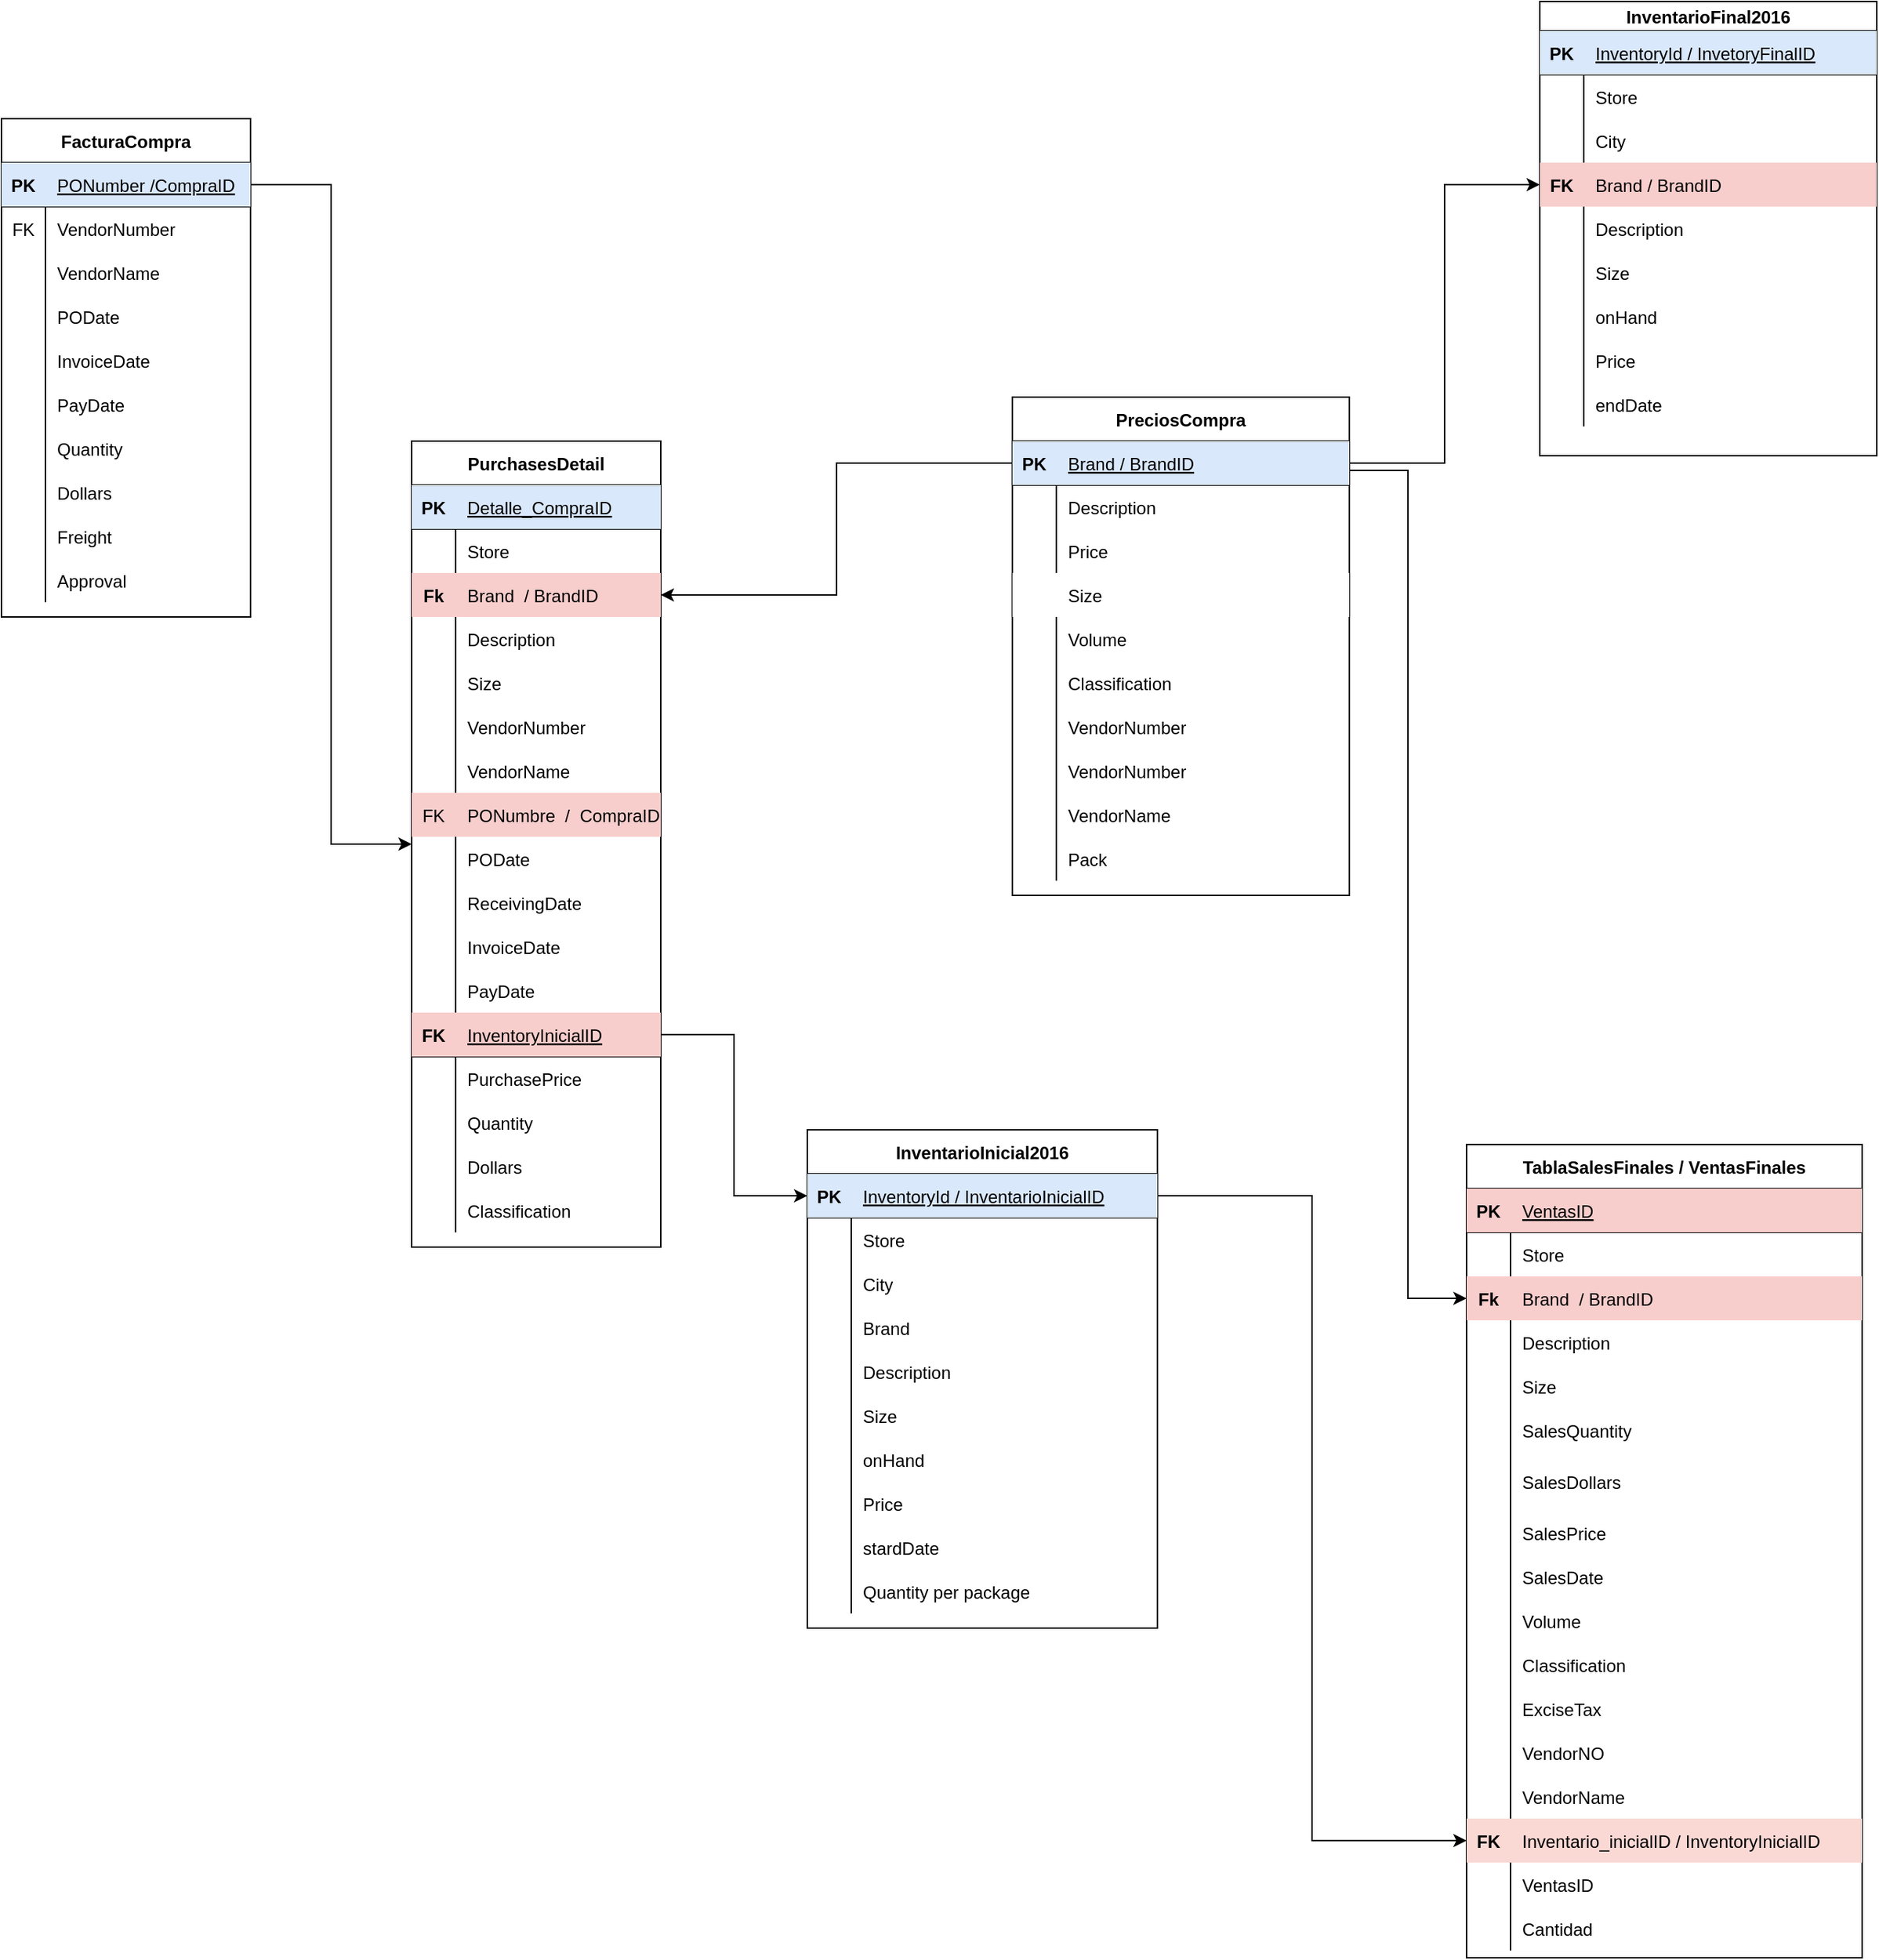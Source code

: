 <mxfile version="24.7.13">
  <diagram id="R2lEEEUBdFMjLlhIrx00" name="Page-1">
    <mxGraphModel dx="2100" dy="1114" grid="1" gridSize="10" guides="1" tooltips="1" connect="1" arrows="1" fold="1" page="1" pageScale="1" pageWidth="850" pageHeight="1100" math="0" shadow="0" extFonts="Permanent Marker^https://fonts.googleapis.com/css?family=Permanent+Marker">
      <root>
        <mxCell id="0" />
        <mxCell id="1" parent="0" />
        <mxCell id="P6z3ajnrw1MBaQoYHdAr-35" value="InventarioFinal2016" style="shape=table;startSize=20;container=1;collapsible=1;childLayout=tableLayout;fixedRows=1;rowLines=0;fontStyle=1;align=center;resizeLast=1;" vertex="1" parent="1">
          <mxGeometry x="1090" y="190" width="230" height="310" as="geometry" />
        </mxCell>
        <mxCell id="P6z3ajnrw1MBaQoYHdAr-36" value="" style="shape=partialRectangle;collapsible=0;dropTarget=0;pointerEvents=0;fillColor=none;points=[[0,0.5],[1,0.5]];portConstraint=eastwest;top=0;left=0;right=0;bottom=1;" vertex="1" parent="P6z3ajnrw1MBaQoYHdAr-35">
          <mxGeometry y="20" width="230" height="30" as="geometry" />
        </mxCell>
        <mxCell id="P6z3ajnrw1MBaQoYHdAr-37" value="PK" style="shape=partialRectangle;overflow=hidden;connectable=0;fillColor=#dae8fc;top=0;left=0;bottom=0;right=0;fontStyle=1;strokeColor=#6c8ebf;" vertex="1" parent="P6z3ajnrw1MBaQoYHdAr-36">
          <mxGeometry width="30" height="30" as="geometry">
            <mxRectangle width="30" height="30" as="alternateBounds" />
          </mxGeometry>
        </mxCell>
        <mxCell id="P6z3ajnrw1MBaQoYHdAr-38" value="InventoryId / InvetoryFinalID" style="shape=partialRectangle;overflow=hidden;connectable=0;fillColor=#dae8fc;top=0;left=0;bottom=0;right=0;align=left;spacingLeft=6;fontStyle=4;strokeColor=#6c8ebf;" vertex="1" parent="P6z3ajnrw1MBaQoYHdAr-36">
          <mxGeometry x="30" width="200" height="30" as="geometry">
            <mxRectangle width="200" height="30" as="alternateBounds" />
          </mxGeometry>
        </mxCell>
        <mxCell id="P6z3ajnrw1MBaQoYHdAr-39" value="" style="shape=partialRectangle;collapsible=0;dropTarget=0;pointerEvents=0;fillColor=none;points=[[0,0.5],[1,0.5]];portConstraint=eastwest;top=0;left=0;right=0;bottom=0;" vertex="1" parent="P6z3ajnrw1MBaQoYHdAr-35">
          <mxGeometry y="50" width="230" height="30" as="geometry" />
        </mxCell>
        <mxCell id="P6z3ajnrw1MBaQoYHdAr-40" value="" style="shape=partialRectangle;overflow=hidden;connectable=0;fillColor=none;top=0;left=0;bottom=0;right=0;" vertex="1" parent="P6z3ajnrw1MBaQoYHdAr-39">
          <mxGeometry width="30" height="30" as="geometry">
            <mxRectangle width="30" height="30" as="alternateBounds" />
          </mxGeometry>
        </mxCell>
        <mxCell id="P6z3ajnrw1MBaQoYHdAr-41" value="Store" style="shape=partialRectangle;overflow=hidden;connectable=0;fillColor=none;top=0;left=0;bottom=0;right=0;align=left;spacingLeft=6;" vertex="1" parent="P6z3ajnrw1MBaQoYHdAr-39">
          <mxGeometry x="30" width="200" height="30" as="geometry">
            <mxRectangle width="200" height="30" as="alternateBounds" />
          </mxGeometry>
        </mxCell>
        <mxCell id="P6z3ajnrw1MBaQoYHdAr-63" style="shape=partialRectangle;collapsible=0;dropTarget=0;pointerEvents=0;fillColor=none;points=[[0,0.5],[1,0.5]];portConstraint=eastwest;top=0;left=0;right=0;bottom=0;" vertex="1" parent="P6z3ajnrw1MBaQoYHdAr-35">
          <mxGeometry y="80" width="230" height="30" as="geometry" />
        </mxCell>
        <mxCell id="P6z3ajnrw1MBaQoYHdAr-64" style="shape=partialRectangle;overflow=hidden;connectable=0;fillColor=none;top=0;left=0;bottom=0;right=0;" vertex="1" parent="P6z3ajnrw1MBaQoYHdAr-63">
          <mxGeometry width="30" height="30" as="geometry">
            <mxRectangle width="30" height="30" as="alternateBounds" />
          </mxGeometry>
        </mxCell>
        <mxCell id="P6z3ajnrw1MBaQoYHdAr-65" value="City" style="shape=partialRectangle;overflow=hidden;connectable=0;fillColor=none;top=0;left=0;bottom=0;right=0;align=left;spacingLeft=6;" vertex="1" parent="P6z3ajnrw1MBaQoYHdAr-63">
          <mxGeometry x="30" width="200" height="30" as="geometry">
            <mxRectangle width="200" height="30" as="alternateBounds" />
          </mxGeometry>
        </mxCell>
        <mxCell id="P6z3ajnrw1MBaQoYHdAr-42" style="shape=partialRectangle;collapsible=0;dropTarget=0;pointerEvents=0;fillColor=#f8cecc;points=[[0,0.5],[1,0.5]];portConstraint=eastwest;top=0;left=0;right=0;bottom=0;strokeColor=#b85450;" vertex="1" parent="P6z3ajnrw1MBaQoYHdAr-35">
          <mxGeometry y="110" width="230" height="30" as="geometry" />
        </mxCell>
        <mxCell id="P6z3ajnrw1MBaQoYHdAr-43" value="FK" style="shape=partialRectangle;overflow=hidden;connectable=0;fillColor=none;top=0;left=0;bottom=0;right=0;fontStyle=1" vertex="1" parent="P6z3ajnrw1MBaQoYHdAr-42">
          <mxGeometry width="30" height="30" as="geometry">
            <mxRectangle width="30" height="30" as="alternateBounds" />
          </mxGeometry>
        </mxCell>
        <mxCell id="P6z3ajnrw1MBaQoYHdAr-44" value="Brand / BrandID" style="shape=partialRectangle;overflow=hidden;connectable=0;fillColor=none;top=0;left=0;bottom=0;right=0;align=left;spacingLeft=6;" vertex="1" parent="P6z3ajnrw1MBaQoYHdAr-42">
          <mxGeometry x="30" width="200" height="30" as="geometry">
            <mxRectangle width="200" height="30" as="alternateBounds" />
          </mxGeometry>
        </mxCell>
        <mxCell id="P6z3ajnrw1MBaQoYHdAr-45" style="shape=partialRectangle;collapsible=0;dropTarget=0;pointerEvents=0;fillColor=none;points=[[0,0.5],[1,0.5]];portConstraint=eastwest;top=0;left=0;right=0;bottom=0;" vertex="1" parent="P6z3ajnrw1MBaQoYHdAr-35">
          <mxGeometry y="140" width="230" height="30" as="geometry" />
        </mxCell>
        <mxCell id="P6z3ajnrw1MBaQoYHdAr-46" style="shape=partialRectangle;overflow=hidden;connectable=0;fillColor=none;top=0;left=0;bottom=0;right=0;" vertex="1" parent="P6z3ajnrw1MBaQoYHdAr-45">
          <mxGeometry width="30" height="30" as="geometry">
            <mxRectangle width="30" height="30" as="alternateBounds" />
          </mxGeometry>
        </mxCell>
        <mxCell id="P6z3ajnrw1MBaQoYHdAr-47" value="Description" style="shape=partialRectangle;overflow=hidden;connectable=0;fillColor=none;top=0;left=0;bottom=0;right=0;align=left;spacingLeft=6;" vertex="1" parent="P6z3ajnrw1MBaQoYHdAr-45">
          <mxGeometry x="30" width="200" height="30" as="geometry">
            <mxRectangle width="200" height="30" as="alternateBounds" />
          </mxGeometry>
        </mxCell>
        <mxCell id="P6z3ajnrw1MBaQoYHdAr-48" style="shape=partialRectangle;collapsible=0;dropTarget=0;pointerEvents=0;fillColor=none;points=[[0,0.5],[1,0.5]];portConstraint=eastwest;top=0;left=0;right=0;bottom=0;" vertex="1" parent="P6z3ajnrw1MBaQoYHdAr-35">
          <mxGeometry y="170" width="230" height="30" as="geometry" />
        </mxCell>
        <mxCell id="P6z3ajnrw1MBaQoYHdAr-49" style="shape=partialRectangle;overflow=hidden;connectable=0;fillColor=none;top=0;left=0;bottom=0;right=0;" vertex="1" parent="P6z3ajnrw1MBaQoYHdAr-48">
          <mxGeometry width="30" height="30" as="geometry">
            <mxRectangle width="30" height="30" as="alternateBounds" />
          </mxGeometry>
        </mxCell>
        <mxCell id="P6z3ajnrw1MBaQoYHdAr-50" value="Size" style="shape=partialRectangle;overflow=hidden;connectable=0;fillColor=none;top=0;left=0;bottom=0;right=0;align=left;spacingLeft=6;" vertex="1" parent="P6z3ajnrw1MBaQoYHdAr-48">
          <mxGeometry x="30" width="200" height="30" as="geometry">
            <mxRectangle width="200" height="30" as="alternateBounds" />
          </mxGeometry>
        </mxCell>
        <mxCell id="P6z3ajnrw1MBaQoYHdAr-51" style="shape=partialRectangle;collapsible=0;dropTarget=0;pointerEvents=0;fillColor=none;points=[[0,0.5],[1,0.5]];portConstraint=eastwest;top=0;left=0;right=0;bottom=0;" vertex="1" parent="P6z3ajnrw1MBaQoYHdAr-35">
          <mxGeometry y="200" width="230" height="30" as="geometry" />
        </mxCell>
        <mxCell id="P6z3ajnrw1MBaQoYHdAr-52" style="shape=partialRectangle;overflow=hidden;connectable=0;fillColor=none;top=0;left=0;bottom=0;right=0;" vertex="1" parent="P6z3ajnrw1MBaQoYHdAr-51">
          <mxGeometry width="30" height="30" as="geometry">
            <mxRectangle width="30" height="30" as="alternateBounds" />
          </mxGeometry>
        </mxCell>
        <mxCell id="P6z3ajnrw1MBaQoYHdAr-53" value="onHand" style="shape=partialRectangle;overflow=hidden;connectable=0;fillColor=none;top=0;left=0;bottom=0;right=0;align=left;spacingLeft=6;" vertex="1" parent="P6z3ajnrw1MBaQoYHdAr-51">
          <mxGeometry x="30" width="200" height="30" as="geometry">
            <mxRectangle width="200" height="30" as="alternateBounds" />
          </mxGeometry>
        </mxCell>
        <mxCell id="P6z3ajnrw1MBaQoYHdAr-54" style="shape=partialRectangle;collapsible=0;dropTarget=0;pointerEvents=0;fillColor=none;points=[[0,0.5],[1,0.5]];portConstraint=eastwest;top=0;left=0;right=0;bottom=0;" vertex="1" parent="P6z3ajnrw1MBaQoYHdAr-35">
          <mxGeometry y="230" width="230" height="30" as="geometry" />
        </mxCell>
        <mxCell id="P6z3ajnrw1MBaQoYHdAr-55" style="shape=partialRectangle;overflow=hidden;connectable=0;fillColor=none;top=0;left=0;bottom=0;right=0;" vertex="1" parent="P6z3ajnrw1MBaQoYHdAr-54">
          <mxGeometry width="30" height="30" as="geometry">
            <mxRectangle width="30" height="30" as="alternateBounds" />
          </mxGeometry>
        </mxCell>
        <mxCell id="P6z3ajnrw1MBaQoYHdAr-56" value="Price" style="shape=partialRectangle;overflow=hidden;connectable=0;fillColor=none;top=0;left=0;bottom=0;right=0;align=left;spacingLeft=6;" vertex="1" parent="P6z3ajnrw1MBaQoYHdAr-54">
          <mxGeometry x="30" width="200" height="30" as="geometry">
            <mxRectangle width="200" height="30" as="alternateBounds" />
          </mxGeometry>
        </mxCell>
        <mxCell id="P6z3ajnrw1MBaQoYHdAr-57" style="shape=partialRectangle;collapsible=0;dropTarget=0;pointerEvents=0;fillColor=none;points=[[0,0.5],[1,0.5]];portConstraint=eastwest;top=0;left=0;right=0;bottom=0;" vertex="1" parent="P6z3ajnrw1MBaQoYHdAr-35">
          <mxGeometry y="260" width="230" height="30" as="geometry" />
        </mxCell>
        <mxCell id="P6z3ajnrw1MBaQoYHdAr-58" style="shape=partialRectangle;overflow=hidden;connectable=0;fillColor=none;top=0;left=0;bottom=0;right=0;" vertex="1" parent="P6z3ajnrw1MBaQoYHdAr-57">
          <mxGeometry width="30" height="30" as="geometry">
            <mxRectangle width="30" height="30" as="alternateBounds" />
          </mxGeometry>
        </mxCell>
        <mxCell id="P6z3ajnrw1MBaQoYHdAr-59" value="endDate" style="shape=partialRectangle;overflow=hidden;connectable=0;fillColor=none;top=0;left=0;bottom=0;right=0;align=left;spacingLeft=6;" vertex="1" parent="P6z3ajnrw1MBaQoYHdAr-57">
          <mxGeometry x="30" width="200" height="30" as="geometry">
            <mxRectangle width="200" height="30" as="alternateBounds" />
          </mxGeometry>
        </mxCell>
        <mxCell id="P6z3ajnrw1MBaQoYHdAr-66" value="InventarioInicial2016" style="shape=table;startSize=30;container=1;collapsible=1;childLayout=tableLayout;fixedRows=1;rowLines=0;fontStyle=1;align=center;resizeLast=1;" vertex="1" parent="1">
          <mxGeometry x="590" y="960" width="239" height="340" as="geometry" />
        </mxCell>
        <mxCell id="P6z3ajnrw1MBaQoYHdAr-67" value="" style="shape=partialRectangle;collapsible=0;dropTarget=0;pointerEvents=0;fillColor=none;points=[[0,0.5],[1,0.5]];portConstraint=eastwest;top=0;left=0;right=0;bottom=1;" vertex="1" parent="P6z3ajnrw1MBaQoYHdAr-66">
          <mxGeometry y="30" width="239" height="30" as="geometry" />
        </mxCell>
        <mxCell id="P6z3ajnrw1MBaQoYHdAr-68" value="PK" style="shape=partialRectangle;overflow=hidden;connectable=0;fillColor=#dae8fc;top=0;left=0;bottom=0;right=0;fontStyle=1;strokeColor=#6c8ebf;" vertex="1" parent="P6z3ajnrw1MBaQoYHdAr-67">
          <mxGeometry width="30" height="30" as="geometry">
            <mxRectangle width="30" height="30" as="alternateBounds" />
          </mxGeometry>
        </mxCell>
        <mxCell id="P6z3ajnrw1MBaQoYHdAr-69" value="InventoryId / InventarioInicialID" style="shape=partialRectangle;overflow=hidden;connectable=0;fillColor=#dae8fc;top=0;left=0;bottom=0;right=0;align=left;spacingLeft=6;fontStyle=4;strokeColor=#6c8ebf;" vertex="1" parent="P6z3ajnrw1MBaQoYHdAr-67">
          <mxGeometry x="30" width="209" height="30" as="geometry">
            <mxRectangle width="209" height="30" as="alternateBounds" />
          </mxGeometry>
        </mxCell>
        <mxCell id="P6z3ajnrw1MBaQoYHdAr-70" value="" style="shape=partialRectangle;collapsible=0;dropTarget=0;pointerEvents=0;fillColor=none;points=[[0,0.5],[1,0.5]];portConstraint=eastwest;top=0;left=0;right=0;bottom=0;" vertex="1" parent="P6z3ajnrw1MBaQoYHdAr-66">
          <mxGeometry y="60" width="239" height="30" as="geometry" />
        </mxCell>
        <mxCell id="P6z3ajnrw1MBaQoYHdAr-71" value="" style="shape=partialRectangle;overflow=hidden;connectable=0;fillColor=none;top=0;left=0;bottom=0;right=0;" vertex="1" parent="P6z3ajnrw1MBaQoYHdAr-70">
          <mxGeometry width="30" height="30" as="geometry">
            <mxRectangle width="30" height="30" as="alternateBounds" />
          </mxGeometry>
        </mxCell>
        <mxCell id="P6z3ajnrw1MBaQoYHdAr-72" value="Store" style="shape=partialRectangle;overflow=hidden;connectable=0;fillColor=none;top=0;left=0;bottom=0;right=0;align=left;spacingLeft=6;" vertex="1" parent="P6z3ajnrw1MBaQoYHdAr-70">
          <mxGeometry x="30" width="209" height="30" as="geometry">
            <mxRectangle width="209" height="30" as="alternateBounds" />
          </mxGeometry>
        </mxCell>
        <mxCell id="P6z3ajnrw1MBaQoYHdAr-73" style="shape=partialRectangle;collapsible=0;dropTarget=0;pointerEvents=0;fillColor=none;points=[[0,0.5],[1,0.5]];portConstraint=eastwest;top=0;left=0;right=0;bottom=0;" vertex="1" parent="P6z3ajnrw1MBaQoYHdAr-66">
          <mxGeometry y="90" width="239" height="30" as="geometry" />
        </mxCell>
        <mxCell id="P6z3ajnrw1MBaQoYHdAr-74" style="shape=partialRectangle;overflow=hidden;connectable=0;fillColor=none;top=0;left=0;bottom=0;right=0;" vertex="1" parent="P6z3ajnrw1MBaQoYHdAr-73">
          <mxGeometry width="30" height="30" as="geometry">
            <mxRectangle width="30" height="30" as="alternateBounds" />
          </mxGeometry>
        </mxCell>
        <mxCell id="P6z3ajnrw1MBaQoYHdAr-75" value="City" style="shape=partialRectangle;overflow=hidden;connectable=0;fillColor=none;top=0;left=0;bottom=0;right=0;align=left;spacingLeft=6;" vertex="1" parent="P6z3ajnrw1MBaQoYHdAr-73">
          <mxGeometry x="30" width="209" height="30" as="geometry">
            <mxRectangle width="209" height="30" as="alternateBounds" />
          </mxGeometry>
        </mxCell>
        <mxCell id="P6z3ajnrw1MBaQoYHdAr-76" style="shape=partialRectangle;collapsible=0;dropTarget=0;pointerEvents=0;fillColor=none;points=[[0,0.5],[1,0.5]];portConstraint=eastwest;top=0;left=0;right=0;bottom=0;" vertex="1" parent="P6z3ajnrw1MBaQoYHdAr-66">
          <mxGeometry y="120" width="239" height="30" as="geometry" />
        </mxCell>
        <mxCell id="P6z3ajnrw1MBaQoYHdAr-77" style="shape=partialRectangle;overflow=hidden;connectable=0;fillColor=none;top=0;left=0;bottom=0;right=0;" vertex="1" parent="P6z3ajnrw1MBaQoYHdAr-76">
          <mxGeometry width="30" height="30" as="geometry">
            <mxRectangle width="30" height="30" as="alternateBounds" />
          </mxGeometry>
        </mxCell>
        <mxCell id="P6z3ajnrw1MBaQoYHdAr-78" value="Brand" style="shape=partialRectangle;overflow=hidden;connectable=0;fillColor=none;top=0;left=0;bottom=0;right=0;align=left;spacingLeft=6;" vertex="1" parent="P6z3ajnrw1MBaQoYHdAr-76">
          <mxGeometry x="30" width="209" height="30" as="geometry">
            <mxRectangle width="209" height="30" as="alternateBounds" />
          </mxGeometry>
        </mxCell>
        <mxCell id="P6z3ajnrw1MBaQoYHdAr-79" style="shape=partialRectangle;collapsible=0;dropTarget=0;pointerEvents=0;fillColor=none;points=[[0,0.5],[1,0.5]];portConstraint=eastwest;top=0;left=0;right=0;bottom=0;" vertex="1" parent="P6z3ajnrw1MBaQoYHdAr-66">
          <mxGeometry y="150" width="239" height="30" as="geometry" />
        </mxCell>
        <mxCell id="P6z3ajnrw1MBaQoYHdAr-80" style="shape=partialRectangle;overflow=hidden;connectable=0;fillColor=none;top=0;left=0;bottom=0;right=0;" vertex="1" parent="P6z3ajnrw1MBaQoYHdAr-79">
          <mxGeometry width="30" height="30" as="geometry">
            <mxRectangle width="30" height="30" as="alternateBounds" />
          </mxGeometry>
        </mxCell>
        <mxCell id="P6z3ajnrw1MBaQoYHdAr-81" value="Description" style="shape=partialRectangle;overflow=hidden;connectable=0;fillColor=none;top=0;left=0;bottom=0;right=0;align=left;spacingLeft=6;" vertex="1" parent="P6z3ajnrw1MBaQoYHdAr-79">
          <mxGeometry x="30" width="209" height="30" as="geometry">
            <mxRectangle width="209" height="30" as="alternateBounds" />
          </mxGeometry>
        </mxCell>
        <mxCell id="P6z3ajnrw1MBaQoYHdAr-82" style="shape=partialRectangle;collapsible=0;dropTarget=0;pointerEvents=0;fillColor=none;points=[[0,0.5],[1,0.5]];portConstraint=eastwest;top=0;left=0;right=0;bottom=0;" vertex="1" parent="P6z3ajnrw1MBaQoYHdAr-66">
          <mxGeometry y="180" width="239" height="30" as="geometry" />
        </mxCell>
        <mxCell id="P6z3ajnrw1MBaQoYHdAr-83" style="shape=partialRectangle;overflow=hidden;connectable=0;fillColor=none;top=0;left=0;bottom=0;right=0;" vertex="1" parent="P6z3ajnrw1MBaQoYHdAr-82">
          <mxGeometry width="30" height="30" as="geometry">
            <mxRectangle width="30" height="30" as="alternateBounds" />
          </mxGeometry>
        </mxCell>
        <mxCell id="P6z3ajnrw1MBaQoYHdAr-84" value="Size" style="shape=partialRectangle;overflow=hidden;connectable=0;fillColor=none;top=0;left=0;bottom=0;right=0;align=left;spacingLeft=6;" vertex="1" parent="P6z3ajnrw1MBaQoYHdAr-82">
          <mxGeometry x="30" width="209" height="30" as="geometry">
            <mxRectangle width="209" height="30" as="alternateBounds" />
          </mxGeometry>
        </mxCell>
        <mxCell id="P6z3ajnrw1MBaQoYHdAr-85" style="shape=partialRectangle;collapsible=0;dropTarget=0;pointerEvents=0;fillColor=none;points=[[0,0.5],[1,0.5]];portConstraint=eastwest;top=0;left=0;right=0;bottom=0;" vertex="1" parent="P6z3ajnrw1MBaQoYHdAr-66">
          <mxGeometry y="210" width="239" height="30" as="geometry" />
        </mxCell>
        <mxCell id="P6z3ajnrw1MBaQoYHdAr-86" style="shape=partialRectangle;overflow=hidden;connectable=0;fillColor=none;top=0;left=0;bottom=0;right=0;" vertex="1" parent="P6z3ajnrw1MBaQoYHdAr-85">
          <mxGeometry width="30" height="30" as="geometry">
            <mxRectangle width="30" height="30" as="alternateBounds" />
          </mxGeometry>
        </mxCell>
        <mxCell id="P6z3ajnrw1MBaQoYHdAr-87" value="onHand" style="shape=partialRectangle;overflow=hidden;connectable=0;fillColor=none;top=0;left=0;bottom=0;right=0;align=left;spacingLeft=6;" vertex="1" parent="P6z3ajnrw1MBaQoYHdAr-85">
          <mxGeometry x="30" width="209" height="30" as="geometry">
            <mxRectangle width="209" height="30" as="alternateBounds" />
          </mxGeometry>
        </mxCell>
        <mxCell id="P6z3ajnrw1MBaQoYHdAr-88" style="shape=partialRectangle;collapsible=0;dropTarget=0;pointerEvents=0;fillColor=none;points=[[0,0.5],[1,0.5]];portConstraint=eastwest;top=0;left=0;right=0;bottom=0;" vertex="1" parent="P6z3ajnrw1MBaQoYHdAr-66">
          <mxGeometry y="240" width="239" height="30" as="geometry" />
        </mxCell>
        <mxCell id="P6z3ajnrw1MBaQoYHdAr-89" style="shape=partialRectangle;overflow=hidden;connectable=0;fillColor=none;top=0;left=0;bottom=0;right=0;" vertex="1" parent="P6z3ajnrw1MBaQoYHdAr-88">
          <mxGeometry width="30" height="30" as="geometry">
            <mxRectangle width="30" height="30" as="alternateBounds" />
          </mxGeometry>
        </mxCell>
        <mxCell id="P6z3ajnrw1MBaQoYHdAr-90" value="Price" style="shape=partialRectangle;overflow=hidden;connectable=0;fillColor=none;top=0;left=0;bottom=0;right=0;align=left;spacingLeft=6;" vertex="1" parent="P6z3ajnrw1MBaQoYHdAr-88">
          <mxGeometry x="30" width="209" height="30" as="geometry">
            <mxRectangle width="209" height="30" as="alternateBounds" />
          </mxGeometry>
        </mxCell>
        <mxCell id="P6z3ajnrw1MBaQoYHdAr-91" style="shape=partialRectangle;collapsible=0;dropTarget=0;pointerEvents=0;fillColor=none;points=[[0,0.5],[1,0.5]];portConstraint=eastwest;top=0;left=0;right=0;bottom=0;" vertex="1" parent="P6z3ajnrw1MBaQoYHdAr-66">
          <mxGeometry y="270" width="239" height="30" as="geometry" />
        </mxCell>
        <mxCell id="P6z3ajnrw1MBaQoYHdAr-92" style="shape=partialRectangle;overflow=hidden;connectable=0;fillColor=none;top=0;left=0;bottom=0;right=0;" vertex="1" parent="P6z3ajnrw1MBaQoYHdAr-91">
          <mxGeometry width="30" height="30" as="geometry">
            <mxRectangle width="30" height="30" as="alternateBounds" />
          </mxGeometry>
        </mxCell>
        <mxCell id="P6z3ajnrw1MBaQoYHdAr-93" value="stardDate" style="shape=partialRectangle;overflow=hidden;connectable=0;fillColor=none;top=0;left=0;bottom=0;right=0;align=left;spacingLeft=6;" vertex="1" parent="P6z3ajnrw1MBaQoYHdAr-91">
          <mxGeometry x="30" width="209" height="30" as="geometry">
            <mxRectangle width="209" height="30" as="alternateBounds" />
          </mxGeometry>
        </mxCell>
        <mxCell id="P6z3ajnrw1MBaQoYHdAr-94" style="shape=partialRectangle;collapsible=0;dropTarget=0;pointerEvents=0;fillColor=none;points=[[0,0.5],[1,0.5]];portConstraint=eastwest;top=0;left=0;right=0;bottom=0;" vertex="1" parent="P6z3ajnrw1MBaQoYHdAr-66">
          <mxGeometry y="300" width="239" height="30" as="geometry" />
        </mxCell>
        <mxCell id="P6z3ajnrw1MBaQoYHdAr-95" value="" style="shape=partialRectangle;overflow=hidden;connectable=0;fillColor=none;top=0;left=0;bottom=0;right=0;" vertex="1" parent="P6z3ajnrw1MBaQoYHdAr-94">
          <mxGeometry width="30" height="30" as="geometry">
            <mxRectangle width="30" height="30" as="alternateBounds" />
          </mxGeometry>
        </mxCell>
        <mxCell id="P6z3ajnrw1MBaQoYHdAr-96" value="Quantity per package" style="shape=partialRectangle;overflow=hidden;connectable=0;fillColor=none;top=0;left=0;bottom=0;right=0;align=left;spacingLeft=6;" vertex="1" parent="P6z3ajnrw1MBaQoYHdAr-94">
          <mxGeometry x="30" width="209" height="30" as="geometry">
            <mxRectangle width="209" height="30" as="alternateBounds" />
          </mxGeometry>
        </mxCell>
        <mxCell id="P6z3ajnrw1MBaQoYHdAr-97" value="FacturaCompra" style="shape=table;startSize=30;container=1;collapsible=1;childLayout=tableLayout;fixedRows=1;rowLines=0;fontStyle=1;align=center;resizeLast=1;" vertex="1" parent="1">
          <mxGeometry x="40" y="270" width="170" height="340" as="geometry" />
        </mxCell>
        <mxCell id="P6z3ajnrw1MBaQoYHdAr-98" value="" style="shape=partialRectangle;collapsible=0;dropTarget=0;pointerEvents=0;fillColor=none;points=[[0,0.5],[1,0.5]];portConstraint=eastwest;top=0;left=0;right=0;bottom=1;strokeColor=inherit;" vertex="1" parent="P6z3ajnrw1MBaQoYHdAr-97">
          <mxGeometry y="30" width="170" height="30" as="geometry" />
        </mxCell>
        <mxCell id="P6z3ajnrw1MBaQoYHdAr-99" value="PK" style="shape=partialRectangle;overflow=hidden;connectable=0;fillColor=#dae8fc;top=0;left=0;bottom=0;right=0;fontStyle=1;strokeColor=#6c8ebf;" vertex="1" parent="P6z3ajnrw1MBaQoYHdAr-98">
          <mxGeometry width="30" height="30" as="geometry">
            <mxRectangle width="30" height="30" as="alternateBounds" />
          </mxGeometry>
        </mxCell>
        <mxCell id="P6z3ajnrw1MBaQoYHdAr-100" value="PONumber /CompraID" style="shape=partialRectangle;overflow=hidden;connectable=0;fillColor=#dae8fc;top=0;left=0;bottom=0;right=0;align=left;spacingLeft=6;fontStyle=4;strokeColor=#6c8ebf;" vertex="1" parent="P6z3ajnrw1MBaQoYHdAr-98">
          <mxGeometry x="30" width="140" height="30" as="geometry">
            <mxRectangle width="140" height="30" as="alternateBounds" />
          </mxGeometry>
        </mxCell>
        <mxCell id="P6z3ajnrw1MBaQoYHdAr-101" value="" style="shape=partialRectangle;collapsible=0;dropTarget=0;pointerEvents=0;points=[[0,0.5],[1,0.5]];portConstraint=eastwest;top=0;left=0;right=0;bottom=0;fillColor=none;" vertex="1" parent="P6z3ajnrw1MBaQoYHdAr-97">
          <mxGeometry y="60" width="170" height="30" as="geometry" />
        </mxCell>
        <mxCell id="P6z3ajnrw1MBaQoYHdAr-102" value="FK" style="shape=partialRectangle;overflow=hidden;connectable=0;fillColor=none;top=0;left=0;bottom=0;right=0;" vertex="1" parent="P6z3ajnrw1MBaQoYHdAr-101">
          <mxGeometry width="30" height="30" as="geometry">
            <mxRectangle width="30" height="30" as="alternateBounds" />
          </mxGeometry>
        </mxCell>
        <mxCell id="P6z3ajnrw1MBaQoYHdAr-103" value="VendorNumber" style="shape=partialRectangle;overflow=hidden;connectable=0;fillColor=none;top=0;left=0;bottom=0;right=0;align=left;spacingLeft=6;" vertex="1" parent="P6z3ajnrw1MBaQoYHdAr-101">
          <mxGeometry x="30" width="140" height="30" as="geometry">
            <mxRectangle width="140" height="30" as="alternateBounds" />
          </mxGeometry>
        </mxCell>
        <mxCell id="P6z3ajnrw1MBaQoYHdAr-104" style="shape=partialRectangle;collapsible=0;dropTarget=0;pointerEvents=0;fillColor=none;points=[[0,0.5],[1,0.5]];portConstraint=eastwest;top=0;left=0;right=0;bottom=0;" vertex="1" parent="P6z3ajnrw1MBaQoYHdAr-97">
          <mxGeometry y="90" width="170" height="30" as="geometry" />
        </mxCell>
        <mxCell id="P6z3ajnrw1MBaQoYHdAr-105" style="shape=partialRectangle;overflow=hidden;connectable=0;fillColor=none;top=0;left=0;bottom=0;right=0;" vertex="1" parent="P6z3ajnrw1MBaQoYHdAr-104">
          <mxGeometry width="30" height="30" as="geometry">
            <mxRectangle width="30" height="30" as="alternateBounds" />
          </mxGeometry>
        </mxCell>
        <mxCell id="P6z3ajnrw1MBaQoYHdAr-106" value="VendorName" style="shape=partialRectangle;overflow=hidden;connectable=0;fillColor=none;top=0;left=0;bottom=0;right=0;align=left;spacingLeft=6;" vertex="1" parent="P6z3ajnrw1MBaQoYHdAr-104">
          <mxGeometry x="30" width="140" height="30" as="geometry">
            <mxRectangle width="140" height="30" as="alternateBounds" />
          </mxGeometry>
        </mxCell>
        <mxCell id="P6z3ajnrw1MBaQoYHdAr-107" style="shape=partialRectangle;collapsible=0;dropTarget=0;pointerEvents=0;fillColor=none;points=[[0,0.5],[1,0.5]];portConstraint=eastwest;top=0;left=0;right=0;bottom=0;" vertex="1" parent="P6z3ajnrw1MBaQoYHdAr-97">
          <mxGeometry y="120" width="170" height="30" as="geometry" />
        </mxCell>
        <mxCell id="P6z3ajnrw1MBaQoYHdAr-108" style="shape=partialRectangle;overflow=hidden;connectable=0;fillColor=none;top=0;left=0;bottom=0;right=0;" vertex="1" parent="P6z3ajnrw1MBaQoYHdAr-107">
          <mxGeometry width="30" height="30" as="geometry">
            <mxRectangle width="30" height="30" as="alternateBounds" />
          </mxGeometry>
        </mxCell>
        <mxCell id="P6z3ajnrw1MBaQoYHdAr-109" value="PODate" style="shape=partialRectangle;overflow=hidden;connectable=0;fillColor=none;top=0;left=0;bottom=0;right=0;align=left;spacingLeft=6;" vertex="1" parent="P6z3ajnrw1MBaQoYHdAr-107">
          <mxGeometry x="30" width="140" height="30" as="geometry">
            <mxRectangle width="140" height="30" as="alternateBounds" />
          </mxGeometry>
        </mxCell>
        <mxCell id="P6z3ajnrw1MBaQoYHdAr-110" style="shape=partialRectangle;collapsible=0;dropTarget=0;pointerEvents=0;fillColor=none;points=[[0,0.5],[1,0.5]];portConstraint=eastwest;top=0;left=0;right=0;bottom=0;" vertex="1" parent="P6z3ajnrw1MBaQoYHdAr-97">
          <mxGeometry y="150" width="170" height="30" as="geometry" />
        </mxCell>
        <mxCell id="P6z3ajnrw1MBaQoYHdAr-111" style="shape=partialRectangle;overflow=hidden;connectable=0;fillColor=none;top=0;left=0;bottom=0;right=0;" vertex="1" parent="P6z3ajnrw1MBaQoYHdAr-110">
          <mxGeometry width="30" height="30" as="geometry">
            <mxRectangle width="30" height="30" as="alternateBounds" />
          </mxGeometry>
        </mxCell>
        <mxCell id="P6z3ajnrw1MBaQoYHdAr-112" value="InvoiceDate" style="shape=partialRectangle;overflow=hidden;connectable=0;fillColor=none;top=0;left=0;bottom=0;right=0;align=left;spacingLeft=6;" vertex="1" parent="P6z3ajnrw1MBaQoYHdAr-110">
          <mxGeometry x="30" width="140" height="30" as="geometry">
            <mxRectangle width="140" height="30" as="alternateBounds" />
          </mxGeometry>
        </mxCell>
        <mxCell id="P6z3ajnrw1MBaQoYHdAr-113" style="shape=partialRectangle;collapsible=0;dropTarget=0;pointerEvents=0;fillColor=none;points=[[0,0.5],[1,0.5]];portConstraint=eastwest;top=0;left=0;right=0;bottom=0;" vertex="1" parent="P6z3ajnrw1MBaQoYHdAr-97">
          <mxGeometry y="180" width="170" height="30" as="geometry" />
        </mxCell>
        <mxCell id="P6z3ajnrw1MBaQoYHdAr-114" style="shape=partialRectangle;overflow=hidden;connectable=0;fillColor=none;top=0;left=0;bottom=0;right=0;" vertex="1" parent="P6z3ajnrw1MBaQoYHdAr-113">
          <mxGeometry width="30" height="30" as="geometry">
            <mxRectangle width="30" height="30" as="alternateBounds" />
          </mxGeometry>
        </mxCell>
        <mxCell id="P6z3ajnrw1MBaQoYHdAr-115" value="PayDate" style="shape=partialRectangle;overflow=hidden;connectable=0;fillColor=none;top=0;left=0;bottom=0;right=0;align=left;spacingLeft=6;" vertex="1" parent="P6z3ajnrw1MBaQoYHdAr-113">
          <mxGeometry x="30" width="140" height="30" as="geometry">
            <mxRectangle width="140" height="30" as="alternateBounds" />
          </mxGeometry>
        </mxCell>
        <mxCell id="P6z3ajnrw1MBaQoYHdAr-116" style="shape=partialRectangle;collapsible=0;dropTarget=0;pointerEvents=0;fillColor=none;points=[[0,0.5],[1,0.5]];portConstraint=eastwest;top=0;left=0;right=0;bottom=0;" vertex="1" parent="P6z3ajnrw1MBaQoYHdAr-97">
          <mxGeometry y="210" width="170" height="30" as="geometry" />
        </mxCell>
        <mxCell id="P6z3ajnrw1MBaQoYHdAr-117" style="shape=partialRectangle;overflow=hidden;connectable=0;fillColor=none;top=0;left=0;bottom=0;right=0;" vertex="1" parent="P6z3ajnrw1MBaQoYHdAr-116">
          <mxGeometry width="30" height="30" as="geometry">
            <mxRectangle width="30" height="30" as="alternateBounds" />
          </mxGeometry>
        </mxCell>
        <mxCell id="P6z3ajnrw1MBaQoYHdAr-118" value="Quantity" style="shape=partialRectangle;overflow=hidden;connectable=0;fillColor=none;top=0;left=0;bottom=0;right=0;align=left;spacingLeft=6;" vertex="1" parent="P6z3ajnrw1MBaQoYHdAr-116">
          <mxGeometry x="30" width="140" height="30" as="geometry">
            <mxRectangle width="140" height="30" as="alternateBounds" />
          </mxGeometry>
        </mxCell>
        <mxCell id="P6z3ajnrw1MBaQoYHdAr-119" style="shape=partialRectangle;collapsible=0;dropTarget=0;pointerEvents=0;fillColor=none;points=[[0,0.5],[1,0.5]];portConstraint=eastwest;top=0;left=0;right=0;bottom=0;" vertex="1" parent="P6z3ajnrw1MBaQoYHdAr-97">
          <mxGeometry y="240" width="170" height="30" as="geometry" />
        </mxCell>
        <mxCell id="P6z3ajnrw1MBaQoYHdAr-120" style="shape=partialRectangle;overflow=hidden;connectable=0;fillColor=none;top=0;left=0;bottom=0;right=0;" vertex="1" parent="P6z3ajnrw1MBaQoYHdAr-119">
          <mxGeometry width="30" height="30" as="geometry">
            <mxRectangle width="30" height="30" as="alternateBounds" />
          </mxGeometry>
        </mxCell>
        <mxCell id="P6z3ajnrw1MBaQoYHdAr-121" value="Dollars" style="shape=partialRectangle;overflow=hidden;connectable=0;fillColor=none;top=0;left=0;bottom=0;right=0;align=left;spacingLeft=6;" vertex="1" parent="P6z3ajnrw1MBaQoYHdAr-119">
          <mxGeometry x="30" width="140" height="30" as="geometry">
            <mxRectangle width="140" height="30" as="alternateBounds" />
          </mxGeometry>
        </mxCell>
        <mxCell id="P6z3ajnrw1MBaQoYHdAr-122" style="shape=partialRectangle;collapsible=0;dropTarget=0;pointerEvents=0;fillColor=none;points=[[0,0.5],[1,0.5]];portConstraint=eastwest;top=0;left=0;right=0;bottom=0;" vertex="1" parent="P6z3ajnrw1MBaQoYHdAr-97">
          <mxGeometry y="270" width="170" height="30" as="geometry" />
        </mxCell>
        <mxCell id="P6z3ajnrw1MBaQoYHdAr-123" style="shape=partialRectangle;overflow=hidden;connectable=0;fillColor=none;top=0;left=0;bottom=0;right=0;" vertex="1" parent="P6z3ajnrw1MBaQoYHdAr-122">
          <mxGeometry width="30" height="30" as="geometry">
            <mxRectangle width="30" height="30" as="alternateBounds" />
          </mxGeometry>
        </mxCell>
        <mxCell id="P6z3ajnrw1MBaQoYHdAr-124" value="Freight" style="shape=partialRectangle;overflow=hidden;connectable=0;fillColor=none;top=0;left=0;bottom=0;right=0;align=left;spacingLeft=6;" vertex="1" parent="P6z3ajnrw1MBaQoYHdAr-122">
          <mxGeometry x="30" width="140" height="30" as="geometry">
            <mxRectangle width="140" height="30" as="alternateBounds" />
          </mxGeometry>
        </mxCell>
        <mxCell id="P6z3ajnrw1MBaQoYHdAr-125" style="shape=partialRectangle;collapsible=0;dropTarget=0;pointerEvents=0;fillColor=none;points=[[0,0.5],[1,0.5]];portConstraint=eastwest;top=0;left=0;right=0;bottom=0;" vertex="1" parent="P6z3ajnrw1MBaQoYHdAr-97">
          <mxGeometry y="300" width="170" height="30" as="geometry" />
        </mxCell>
        <mxCell id="P6z3ajnrw1MBaQoYHdAr-126" value="" style="shape=partialRectangle;overflow=hidden;connectable=0;fillColor=none;top=0;left=0;bottom=0;right=0;" vertex="1" parent="P6z3ajnrw1MBaQoYHdAr-125">
          <mxGeometry width="30" height="30" as="geometry">
            <mxRectangle width="30" height="30" as="alternateBounds" />
          </mxGeometry>
        </mxCell>
        <mxCell id="P6z3ajnrw1MBaQoYHdAr-127" value="Approval" style="shape=partialRectangle;overflow=hidden;connectable=0;fillColor=none;top=0;left=0;bottom=0;right=0;align=left;spacingLeft=6;" vertex="1" parent="P6z3ajnrw1MBaQoYHdAr-125">
          <mxGeometry x="30" width="140" height="30" as="geometry">
            <mxRectangle width="140" height="30" as="alternateBounds" />
          </mxGeometry>
        </mxCell>
        <mxCell id="P6z3ajnrw1MBaQoYHdAr-242" value="TablaSalesFinales / VentasFinales" style="shape=table;startSize=30;container=1;collapsible=1;childLayout=tableLayout;fixedRows=1;rowLines=0;fontStyle=1;align=center;resizeLast=1;" vertex="1" parent="1">
          <mxGeometry x="1040" y="970" width="270" height="555" as="geometry" />
        </mxCell>
        <mxCell id="P6z3ajnrw1MBaQoYHdAr-243" value="" style="shape=partialRectangle;collapsible=0;dropTarget=0;pointerEvents=0;fillColor=none;points=[[0,0.5],[1,0.5]];portConstraint=eastwest;top=0;left=0;right=0;bottom=1;strokeColor=inherit;" vertex="1" parent="P6z3ajnrw1MBaQoYHdAr-242">
          <mxGeometry y="30" width="270" height="30" as="geometry" />
        </mxCell>
        <mxCell id="P6z3ajnrw1MBaQoYHdAr-244" value="PK" style="shape=partialRectangle;overflow=hidden;connectable=0;fillColor=#f8cecc;top=0;left=0;bottom=0;right=0;fontStyle=1;strokeColor=#b85450;" vertex="1" parent="P6z3ajnrw1MBaQoYHdAr-243">
          <mxGeometry width="30" height="30" as="geometry">
            <mxRectangle width="30" height="30" as="alternateBounds" />
          </mxGeometry>
        </mxCell>
        <mxCell id="P6z3ajnrw1MBaQoYHdAr-245" value="VentasID" style="shape=partialRectangle;overflow=hidden;connectable=0;fillColor=#f8cecc;top=0;left=0;bottom=0;right=0;align=left;spacingLeft=6;fontStyle=4;strokeColor=#b85450;" vertex="1" parent="P6z3ajnrw1MBaQoYHdAr-243">
          <mxGeometry x="30" width="240" height="30" as="geometry">
            <mxRectangle width="240" height="30" as="alternateBounds" />
          </mxGeometry>
        </mxCell>
        <mxCell id="P6z3ajnrw1MBaQoYHdAr-246" value="" style="shape=partialRectangle;collapsible=0;dropTarget=0;pointerEvents=0;points=[[0,0.5],[1,0.5]];portConstraint=eastwest;top=0;left=0;right=0;bottom=0;fillColor=none;" vertex="1" parent="P6z3ajnrw1MBaQoYHdAr-242">
          <mxGeometry y="60" width="270" height="30" as="geometry" />
        </mxCell>
        <mxCell id="P6z3ajnrw1MBaQoYHdAr-247" value="" style="shape=partialRectangle;overflow=hidden;connectable=0;fillColor=none;top=0;left=0;bottom=0;right=0;" vertex="1" parent="P6z3ajnrw1MBaQoYHdAr-246">
          <mxGeometry width="30" height="30" as="geometry">
            <mxRectangle width="30" height="30" as="alternateBounds" />
          </mxGeometry>
        </mxCell>
        <mxCell id="P6z3ajnrw1MBaQoYHdAr-248" value="Store    " style="shape=partialRectangle;overflow=hidden;connectable=0;fillColor=none;top=0;left=0;bottom=0;right=0;align=left;spacingLeft=6;" vertex="1" parent="P6z3ajnrw1MBaQoYHdAr-246">
          <mxGeometry x="30" width="240" height="30" as="geometry">
            <mxRectangle width="240" height="30" as="alternateBounds" />
          </mxGeometry>
        </mxCell>
        <mxCell id="P6z3ajnrw1MBaQoYHdAr-249" style="shape=partialRectangle;collapsible=0;dropTarget=0;pointerEvents=0;fillColor=none;points=[[0,0.5],[1,0.5]];portConstraint=eastwest;top=0;left=0;right=0;bottom=0;" vertex="1" parent="P6z3ajnrw1MBaQoYHdAr-242">
          <mxGeometry y="90" width="270" height="30" as="geometry" />
        </mxCell>
        <mxCell id="P6z3ajnrw1MBaQoYHdAr-250" value="Fk" style="shape=partialRectangle;overflow=hidden;connectable=0;fillColor=#f8cecc;top=0;left=0;bottom=0;right=0;strokeColor=#b85450;fontStyle=1" vertex="1" parent="P6z3ajnrw1MBaQoYHdAr-249">
          <mxGeometry width="30" height="30" as="geometry">
            <mxRectangle width="30" height="30" as="alternateBounds" />
          </mxGeometry>
        </mxCell>
        <mxCell id="P6z3ajnrw1MBaQoYHdAr-251" value="Brand  / BrandID" style="shape=partialRectangle;overflow=hidden;connectable=0;fillColor=#f8cecc;top=0;left=0;bottom=0;right=0;align=left;spacingLeft=6;strokeColor=#b85450;" vertex="1" parent="P6z3ajnrw1MBaQoYHdAr-249">
          <mxGeometry x="30" width="240" height="30" as="geometry">
            <mxRectangle width="240" height="30" as="alternateBounds" />
          </mxGeometry>
        </mxCell>
        <mxCell id="P6z3ajnrw1MBaQoYHdAr-252" style="shape=partialRectangle;collapsible=0;dropTarget=0;pointerEvents=0;fillColor=none;points=[[0,0.5],[1,0.5]];portConstraint=eastwest;top=0;left=0;right=0;bottom=0;" vertex="1" parent="P6z3ajnrw1MBaQoYHdAr-242">
          <mxGeometry y="120" width="270" height="30" as="geometry" />
        </mxCell>
        <mxCell id="P6z3ajnrw1MBaQoYHdAr-253" style="shape=partialRectangle;overflow=hidden;connectable=0;fillColor=none;top=0;left=0;bottom=0;right=0;" vertex="1" parent="P6z3ajnrw1MBaQoYHdAr-252">
          <mxGeometry width="30" height="30" as="geometry">
            <mxRectangle width="30" height="30" as="alternateBounds" />
          </mxGeometry>
        </mxCell>
        <mxCell id="P6z3ajnrw1MBaQoYHdAr-254" value="Description" style="shape=partialRectangle;overflow=hidden;connectable=0;fillColor=none;top=0;left=0;bottom=0;right=0;align=left;spacingLeft=6;" vertex="1" parent="P6z3ajnrw1MBaQoYHdAr-252">
          <mxGeometry x="30" width="240" height="30" as="geometry">
            <mxRectangle width="240" height="30" as="alternateBounds" />
          </mxGeometry>
        </mxCell>
        <mxCell id="P6z3ajnrw1MBaQoYHdAr-255" style="shape=partialRectangle;collapsible=0;dropTarget=0;pointerEvents=0;fillColor=none;points=[[0,0.5],[1,0.5]];portConstraint=eastwest;top=0;left=0;right=0;bottom=0;" vertex="1" parent="P6z3ajnrw1MBaQoYHdAr-242">
          <mxGeometry y="150" width="270" height="30" as="geometry" />
        </mxCell>
        <mxCell id="P6z3ajnrw1MBaQoYHdAr-256" style="shape=partialRectangle;overflow=hidden;connectable=0;fillColor=none;top=0;left=0;bottom=0;right=0;" vertex="1" parent="P6z3ajnrw1MBaQoYHdAr-255">
          <mxGeometry width="30" height="30" as="geometry">
            <mxRectangle width="30" height="30" as="alternateBounds" />
          </mxGeometry>
        </mxCell>
        <mxCell id="P6z3ajnrw1MBaQoYHdAr-257" value="Size" style="shape=partialRectangle;overflow=hidden;connectable=0;fillColor=none;top=0;left=0;bottom=0;right=0;align=left;spacingLeft=6;" vertex="1" parent="P6z3ajnrw1MBaQoYHdAr-255">
          <mxGeometry x="30" width="240" height="30" as="geometry">
            <mxRectangle width="240" height="30" as="alternateBounds" />
          </mxGeometry>
        </mxCell>
        <mxCell id="P6z3ajnrw1MBaQoYHdAr-258" style="shape=partialRectangle;collapsible=0;dropTarget=0;pointerEvents=0;fillColor=none;points=[[0,0.5],[1,0.5]];portConstraint=eastwest;top=0;left=0;right=0;bottom=0;" vertex="1" parent="P6z3ajnrw1MBaQoYHdAr-242">
          <mxGeometry y="180" width="270" height="30" as="geometry" />
        </mxCell>
        <mxCell id="P6z3ajnrw1MBaQoYHdAr-259" style="shape=partialRectangle;overflow=hidden;connectable=0;fillColor=none;top=0;left=0;bottom=0;right=0;" vertex="1" parent="P6z3ajnrw1MBaQoYHdAr-258">
          <mxGeometry width="30" height="30" as="geometry">
            <mxRectangle width="30" height="30" as="alternateBounds" />
          </mxGeometry>
        </mxCell>
        <mxCell id="P6z3ajnrw1MBaQoYHdAr-260" value="SalesQuantity" style="shape=partialRectangle;overflow=hidden;connectable=0;fillColor=none;top=0;left=0;bottom=0;right=0;align=left;spacingLeft=6;" vertex="1" parent="P6z3ajnrw1MBaQoYHdAr-258">
          <mxGeometry x="30" width="240" height="30" as="geometry">
            <mxRectangle width="240" height="30" as="alternateBounds" />
          </mxGeometry>
        </mxCell>
        <mxCell id="P6z3ajnrw1MBaQoYHdAr-261" style="shape=partialRectangle;collapsible=0;dropTarget=0;pointerEvents=0;fillColor=none;points=[[0,0.5],[1,0.5]];portConstraint=eastwest;top=0;left=0;right=0;bottom=0;" vertex="1" parent="P6z3ajnrw1MBaQoYHdAr-242">
          <mxGeometry y="210" width="270" height="40" as="geometry" />
        </mxCell>
        <mxCell id="P6z3ajnrw1MBaQoYHdAr-262" style="shape=partialRectangle;overflow=hidden;connectable=0;fillColor=none;top=0;left=0;bottom=0;right=0;" vertex="1" parent="P6z3ajnrw1MBaQoYHdAr-261">
          <mxGeometry width="30" height="40" as="geometry">
            <mxRectangle width="30" height="40" as="alternateBounds" />
          </mxGeometry>
        </mxCell>
        <mxCell id="P6z3ajnrw1MBaQoYHdAr-263" value="SalesDollars" style="shape=partialRectangle;overflow=hidden;connectable=0;fillColor=none;top=0;left=0;bottom=0;right=0;align=left;spacingLeft=6;" vertex="1" parent="P6z3ajnrw1MBaQoYHdAr-261">
          <mxGeometry x="30" width="240" height="40" as="geometry">
            <mxRectangle width="240" height="40" as="alternateBounds" />
          </mxGeometry>
        </mxCell>
        <mxCell id="P6z3ajnrw1MBaQoYHdAr-264" style="shape=partialRectangle;collapsible=0;dropTarget=0;pointerEvents=0;fillColor=none;points=[[0,0.5],[1,0.5]];portConstraint=eastwest;top=0;left=0;right=0;bottom=0;" vertex="1" parent="P6z3ajnrw1MBaQoYHdAr-242">
          <mxGeometry y="250" width="270" height="30" as="geometry" />
        </mxCell>
        <mxCell id="P6z3ajnrw1MBaQoYHdAr-265" style="shape=partialRectangle;overflow=hidden;connectable=0;fillColor=none;top=0;left=0;bottom=0;right=0;" vertex="1" parent="P6z3ajnrw1MBaQoYHdAr-264">
          <mxGeometry width="30" height="30" as="geometry">
            <mxRectangle width="30" height="30" as="alternateBounds" />
          </mxGeometry>
        </mxCell>
        <mxCell id="P6z3ajnrw1MBaQoYHdAr-266" value="SalesPrice" style="shape=partialRectangle;overflow=hidden;connectable=0;fillColor=none;top=0;left=0;bottom=0;right=0;align=left;spacingLeft=6;" vertex="1" parent="P6z3ajnrw1MBaQoYHdAr-264">
          <mxGeometry x="30" width="240" height="30" as="geometry">
            <mxRectangle width="240" height="30" as="alternateBounds" />
          </mxGeometry>
        </mxCell>
        <mxCell id="P6z3ajnrw1MBaQoYHdAr-267" style="shape=partialRectangle;collapsible=0;dropTarget=0;pointerEvents=0;fillColor=none;points=[[0,0.5],[1,0.5]];portConstraint=eastwest;top=0;left=0;right=0;bottom=0;" vertex="1" parent="P6z3ajnrw1MBaQoYHdAr-242">
          <mxGeometry y="280" width="270" height="30" as="geometry" />
        </mxCell>
        <mxCell id="P6z3ajnrw1MBaQoYHdAr-268" style="shape=partialRectangle;overflow=hidden;connectable=0;fillColor=none;top=0;left=0;bottom=0;right=0;" vertex="1" parent="P6z3ajnrw1MBaQoYHdAr-267">
          <mxGeometry width="30" height="30" as="geometry">
            <mxRectangle width="30" height="30" as="alternateBounds" />
          </mxGeometry>
        </mxCell>
        <mxCell id="P6z3ajnrw1MBaQoYHdAr-269" value="SalesDate" style="shape=partialRectangle;overflow=hidden;connectable=0;fillColor=none;top=0;left=0;bottom=0;right=0;align=left;spacingLeft=6;" vertex="1" parent="P6z3ajnrw1MBaQoYHdAr-267">
          <mxGeometry x="30" width="240" height="30" as="geometry">
            <mxRectangle width="240" height="30" as="alternateBounds" />
          </mxGeometry>
        </mxCell>
        <mxCell id="P6z3ajnrw1MBaQoYHdAr-270" style="shape=partialRectangle;collapsible=0;dropTarget=0;pointerEvents=0;fillColor=none;points=[[0,0.5],[1,0.5]];portConstraint=eastwest;top=0;left=0;right=0;bottom=0;" vertex="1" parent="P6z3ajnrw1MBaQoYHdAr-242">
          <mxGeometry y="310" width="270" height="30" as="geometry" />
        </mxCell>
        <mxCell id="P6z3ajnrw1MBaQoYHdAr-271" value="" style="shape=partialRectangle;overflow=hidden;connectable=0;fillColor=none;top=0;left=0;bottom=0;right=0;" vertex="1" parent="P6z3ajnrw1MBaQoYHdAr-270">
          <mxGeometry width="30" height="30" as="geometry">
            <mxRectangle width="30" height="30" as="alternateBounds" />
          </mxGeometry>
        </mxCell>
        <mxCell id="P6z3ajnrw1MBaQoYHdAr-272" value="Volume" style="shape=partialRectangle;overflow=hidden;connectable=0;fillColor=none;top=0;left=0;bottom=0;right=0;align=left;spacingLeft=6;" vertex="1" parent="P6z3ajnrw1MBaQoYHdAr-270">
          <mxGeometry x="30" width="240" height="30" as="geometry">
            <mxRectangle width="240" height="30" as="alternateBounds" />
          </mxGeometry>
        </mxCell>
        <mxCell id="P6z3ajnrw1MBaQoYHdAr-273" style="shape=partialRectangle;collapsible=0;dropTarget=0;pointerEvents=0;fillColor=none;points=[[0,0.5],[1,0.5]];portConstraint=eastwest;top=0;left=0;right=0;bottom=0;" vertex="1" parent="P6z3ajnrw1MBaQoYHdAr-242">
          <mxGeometry y="340" width="270" height="30" as="geometry" />
        </mxCell>
        <mxCell id="P6z3ajnrw1MBaQoYHdAr-274" style="shape=partialRectangle;overflow=hidden;connectable=0;fillColor=none;top=0;left=0;bottom=0;right=0;" vertex="1" parent="P6z3ajnrw1MBaQoYHdAr-273">
          <mxGeometry width="30" height="30" as="geometry">
            <mxRectangle width="30" height="30" as="alternateBounds" />
          </mxGeometry>
        </mxCell>
        <mxCell id="P6z3ajnrw1MBaQoYHdAr-275" value="Classification" style="shape=partialRectangle;overflow=hidden;connectable=0;fillColor=none;top=0;left=0;bottom=0;right=0;align=left;spacingLeft=6;" vertex="1" parent="P6z3ajnrw1MBaQoYHdAr-273">
          <mxGeometry x="30" width="240" height="30" as="geometry">
            <mxRectangle width="240" height="30" as="alternateBounds" />
          </mxGeometry>
        </mxCell>
        <mxCell id="P6z3ajnrw1MBaQoYHdAr-276" style="shape=partialRectangle;collapsible=0;dropTarget=0;pointerEvents=0;fillColor=none;points=[[0,0.5],[1,0.5]];portConstraint=eastwest;top=0;left=0;right=0;bottom=0;" vertex="1" parent="P6z3ajnrw1MBaQoYHdAr-242">
          <mxGeometry y="370" width="270" height="30" as="geometry" />
        </mxCell>
        <mxCell id="P6z3ajnrw1MBaQoYHdAr-277" style="shape=partialRectangle;overflow=hidden;connectable=0;fillColor=none;top=0;left=0;bottom=0;right=0;" vertex="1" parent="P6z3ajnrw1MBaQoYHdAr-276">
          <mxGeometry width="30" height="30" as="geometry">
            <mxRectangle width="30" height="30" as="alternateBounds" />
          </mxGeometry>
        </mxCell>
        <mxCell id="P6z3ajnrw1MBaQoYHdAr-278" value="ExciseTax" style="shape=partialRectangle;overflow=hidden;connectable=0;fillColor=none;top=0;left=0;bottom=0;right=0;align=left;spacingLeft=6;" vertex="1" parent="P6z3ajnrw1MBaQoYHdAr-276">
          <mxGeometry x="30" width="240" height="30" as="geometry">
            <mxRectangle width="240" height="30" as="alternateBounds" />
          </mxGeometry>
        </mxCell>
        <mxCell id="P6z3ajnrw1MBaQoYHdAr-279" style="shape=partialRectangle;collapsible=0;dropTarget=0;pointerEvents=0;fillColor=none;points=[[0,0.5],[1,0.5]];portConstraint=eastwest;top=0;left=0;right=0;bottom=0;" vertex="1" parent="P6z3ajnrw1MBaQoYHdAr-242">
          <mxGeometry y="400" width="270" height="30" as="geometry" />
        </mxCell>
        <mxCell id="P6z3ajnrw1MBaQoYHdAr-280" style="shape=partialRectangle;overflow=hidden;connectable=0;fillColor=none;top=0;left=0;bottom=0;right=0;" vertex="1" parent="P6z3ajnrw1MBaQoYHdAr-279">
          <mxGeometry width="30" height="30" as="geometry">
            <mxRectangle width="30" height="30" as="alternateBounds" />
          </mxGeometry>
        </mxCell>
        <mxCell id="P6z3ajnrw1MBaQoYHdAr-281" value="VendorNO" style="shape=partialRectangle;overflow=hidden;connectable=0;fillColor=none;top=0;left=0;bottom=0;right=0;align=left;spacingLeft=6;" vertex="1" parent="P6z3ajnrw1MBaQoYHdAr-279">
          <mxGeometry x="30" width="240" height="30" as="geometry">
            <mxRectangle width="240" height="30" as="alternateBounds" />
          </mxGeometry>
        </mxCell>
        <mxCell id="P6z3ajnrw1MBaQoYHdAr-282" style="shape=partialRectangle;collapsible=0;dropTarget=0;pointerEvents=0;fillColor=none;points=[[0,0.5],[1,0.5]];portConstraint=eastwest;top=0;left=0;right=0;bottom=0;" vertex="1" parent="P6z3ajnrw1MBaQoYHdAr-242">
          <mxGeometry y="430" width="270" height="30" as="geometry" />
        </mxCell>
        <mxCell id="P6z3ajnrw1MBaQoYHdAr-283" style="shape=partialRectangle;overflow=hidden;connectable=0;fillColor=none;top=0;left=0;bottom=0;right=0;" vertex="1" parent="P6z3ajnrw1MBaQoYHdAr-282">
          <mxGeometry width="30" height="30" as="geometry">
            <mxRectangle width="30" height="30" as="alternateBounds" />
          </mxGeometry>
        </mxCell>
        <mxCell id="P6z3ajnrw1MBaQoYHdAr-284" value="VendorName" style="shape=partialRectangle;overflow=hidden;connectable=0;fillColor=none;top=0;left=0;bottom=0;right=0;align=left;spacingLeft=6;" vertex="1" parent="P6z3ajnrw1MBaQoYHdAr-282">
          <mxGeometry x="30" width="240" height="30" as="geometry">
            <mxRectangle width="240" height="30" as="alternateBounds" />
          </mxGeometry>
        </mxCell>
        <mxCell id="P6z3ajnrw1MBaQoYHdAr-285" style="shape=partialRectangle;collapsible=0;dropTarget=0;pointerEvents=0;fillColor=none;points=[[0,0.5],[1,0.5]];portConstraint=eastwest;top=0;left=0;right=0;bottom=0;" vertex="1" parent="P6z3ajnrw1MBaQoYHdAr-242">
          <mxGeometry y="460" width="270" height="30" as="geometry" />
        </mxCell>
        <mxCell id="P6z3ajnrw1MBaQoYHdAr-286" value="FK" style="shape=partialRectangle;overflow=hidden;connectable=0;fillColor=#fad9d5;top=0;left=0;bottom=0;right=0;strokeColor=#ae4132;fontStyle=1" vertex="1" parent="P6z3ajnrw1MBaQoYHdAr-285">
          <mxGeometry width="30" height="30" as="geometry">
            <mxRectangle width="30" height="30" as="alternateBounds" />
          </mxGeometry>
        </mxCell>
        <mxCell id="P6z3ajnrw1MBaQoYHdAr-287" value="Inventario_inicialID / InventoryInicialID" style="shape=partialRectangle;overflow=hidden;connectable=0;fillColor=#fad9d5;top=0;left=0;bottom=0;right=0;align=left;spacingLeft=6;strokeColor=#ae4132;" vertex="1" parent="P6z3ajnrw1MBaQoYHdAr-285">
          <mxGeometry x="30" width="240" height="30" as="geometry">
            <mxRectangle width="240" height="30" as="alternateBounds" />
          </mxGeometry>
        </mxCell>
        <mxCell id="P6z3ajnrw1MBaQoYHdAr-337" style="shape=partialRectangle;collapsible=0;dropTarget=0;pointerEvents=0;fillColor=none;points=[[0,0.5],[1,0.5]];portConstraint=eastwest;top=0;left=0;right=0;bottom=0;" vertex="1" parent="P6z3ajnrw1MBaQoYHdAr-242">
          <mxGeometry y="490" width="270" height="30" as="geometry" />
        </mxCell>
        <mxCell id="P6z3ajnrw1MBaQoYHdAr-338" style="shape=partialRectangle;overflow=hidden;connectable=0;fillColor=none;top=0;left=0;bottom=0;right=0;" vertex="1" parent="P6z3ajnrw1MBaQoYHdAr-337">
          <mxGeometry width="30" height="30" as="geometry">
            <mxRectangle width="30" height="30" as="alternateBounds" />
          </mxGeometry>
        </mxCell>
        <mxCell id="P6z3ajnrw1MBaQoYHdAr-339" value="VentasID" style="shape=partialRectangle;overflow=hidden;connectable=0;fillColor=none;top=0;left=0;bottom=0;right=0;align=left;spacingLeft=6;" vertex="1" parent="P6z3ajnrw1MBaQoYHdAr-337">
          <mxGeometry x="30" width="240" height="30" as="geometry">
            <mxRectangle width="240" height="30" as="alternateBounds" />
          </mxGeometry>
        </mxCell>
        <mxCell id="P6z3ajnrw1MBaQoYHdAr-340" style="shape=partialRectangle;collapsible=0;dropTarget=0;pointerEvents=0;fillColor=none;points=[[0,0.5],[1,0.5]];portConstraint=eastwest;top=0;left=0;right=0;bottom=0;" vertex="1" parent="P6z3ajnrw1MBaQoYHdAr-242">
          <mxGeometry y="520" width="270" height="30" as="geometry" />
        </mxCell>
        <mxCell id="P6z3ajnrw1MBaQoYHdAr-341" style="shape=partialRectangle;overflow=hidden;connectable=0;fillColor=none;top=0;left=0;bottom=0;right=0;" vertex="1" parent="P6z3ajnrw1MBaQoYHdAr-340">
          <mxGeometry width="30" height="30" as="geometry">
            <mxRectangle width="30" height="30" as="alternateBounds" />
          </mxGeometry>
        </mxCell>
        <mxCell id="P6z3ajnrw1MBaQoYHdAr-342" value="Cantidad" style="shape=partialRectangle;overflow=hidden;connectable=0;fillColor=none;top=0;left=0;bottom=0;right=0;align=left;spacingLeft=6;" vertex="1" parent="P6z3ajnrw1MBaQoYHdAr-340">
          <mxGeometry x="30" width="240" height="30" as="geometry">
            <mxRectangle width="240" height="30" as="alternateBounds" />
          </mxGeometry>
        </mxCell>
        <mxCell id="P6z3ajnrw1MBaQoYHdAr-295" style="edgeStyle=orthogonalEdgeStyle;rounded=0;orthogonalLoop=1;jettySize=auto;html=1;exitX=1;exitY=0.5;exitDx=0;exitDy=0;entryX=0;entryY=0.5;entryDx=0;entryDy=0;" edge="1" parent="1" source="P6z3ajnrw1MBaQoYHdAr-98" target="P6z3ajnrw1MBaQoYHdAr-193">
          <mxGeometry relative="1" as="geometry" />
        </mxCell>
        <mxCell id="P6z3ajnrw1MBaQoYHdAr-297" value="PreciosCompra" style="shape=table;startSize=30;container=1;collapsible=1;childLayout=tableLayout;fixedRows=1;rowLines=0;fontStyle=1;align=center;resizeLast=1;fillColor=none;" vertex="1" parent="1">
          <mxGeometry x="730" y="460" width="230" height="340" as="geometry" />
        </mxCell>
        <mxCell id="P6z3ajnrw1MBaQoYHdAr-298" value="" style="shape=partialRectangle;collapsible=0;dropTarget=0;pointerEvents=0;fillColor=none;points=[[0,0.5],[1,0.5]];portConstraint=eastwest;top=0;left=0;right=0;bottom=1;" vertex="1" parent="P6z3ajnrw1MBaQoYHdAr-297">
          <mxGeometry y="30" width="230" height="30" as="geometry" />
        </mxCell>
        <mxCell id="P6z3ajnrw1MBaQoYHdAr-299" value="PK" style="shape=partialRectangle;overflow=hidden;connectable=0;fillColor=#dae8fc;top=0;left=0;bottom=0;right=0;fontStyle=1;strokeColor=#6c8ebf;" vertex="1" parent="P6z3ajnrw1MBaQoYHdAr-298">
          <mxGeometry width="30" height="30" as="geometry">
            <mxRectangle width="30" height="30" as="alternateBounds" />
          </mxGeometry>
        </mxCell>
        <mxCell id="P6z3ajnrw1MBaQoYHdAr-300" value="Brand / BrandID" style="shape=partialRectangle;overflow=hidden;connectable=0;fillColor=#dae8fc;top=0;left=0;bottom=0;right=0;align=left;spacingLeft=6;fontStyle=4;strokeColor=#6c8ebf;" vertex="1" parent="P6z3ajnrw1MBaQoYHdAr-298">
          <mxGeometry x="30" width="200" height="30" as="geometry">
            <mxRectangle width="200" height="30" as="alternateBounds" />
          </mxGeometry>
        </mxCell>
        <mxCell id="P6z3ajnrw1MBaQoYHdAr-301" value="" style="shape=partialRectangle;collapsible=0;dropTarget=0;pointerEvents=0;fillColor=none;points=[[0,0.5],[1,0.5]];portConstraint=eastwest;top=0;left=0;right=0;bottom=0;" vertex="1" parent="P6z3ajnrw1MBaQoYHdAr-297">
          <mxGeometry y="60" width="230" height="30" as="geometry" />
        </mxCell>
        <mxCell id="P6z3ajnrw1MBaQoYHdAr-302" value="" style="shape=partialRectangle;overflow=hidden;connectable=0;fillColor=none;top=0;left=0;bottom=0;right=0;" vertex="1" parent="P6z3ajnrw1MBaQoYHdAr-301">
          <mxGeometry width="30" height="30" as="geometry">
            <mxRectangle width="30" height="30" as="alternateBounds" />
          </mxGeometry>
        </mxCell>
        <mxCell id="P6z3ajnrw1MBaQoYHdAr-303" value="Description" style="shape=partialRectangle;overflow=hidden;connectable=0;fillColor=none;top=0;left=0;bottom=0;right=0;align=left;spacingLeft=6;" vertex="1" parent="P6z3ajnrw1MBaQoYHdAr-301">
          <mxGeometry x="30" width="200" height="30" as="geometry">
            <mxRectangle width="200" height="30" as="alternateBounds" />
          </mxGeometry>
        </mxCell>
        <mxCell id="P6z3ajnrw1MBaQoYHdAr-304" style="shape=partialRectangle;collapsible=0;dropTarget=0;pointerEvents=0;fillColor=none;points=[[0,0.5],[1,0.5]];portConstraint=eastwest;top=0;left=0;right=0;bottom=0;" vertex="1" parent="P6z3ajnrw1MBaQoYHdAr-297">
          <mxGeometry y="90" width="230" height="30" as="geometry" />
        </mxCell>
        <mxCell id="P6z3ajnrw1MBaQoYHdAr-305" style="shape=partialRectangle;overflow=hidden;connectable=0;fillColor=none;top=0;left=0;bottom=0;right=0;" vertex="1" parent="P6z3ajnrw1MBaQoYHdAr-304">
          <mxGeometry width="30" height="30" as="geometry">
            <mxRectangle width="30" height="30" as="alternateBounds" />
          </mxGeometry>
        </mxCell>
        <mxCell id="P6z3ajnrw1MBaQoYHdAr-306" value="Price" style="shape=partialRectangle;overflow=hidden;connectable=0;fillColor=none;top=0;left=0;bottom=0;right=0;align=left;spacingLeft=6;" vertex="1" parent="P6z3ajnrw1MBaQoYHdAr-304">
          <mxGeometry x="30" width="200" height="30" as="geometry">
            <mxRectangle width="200" height="30" as="alternateBounds" />
          </mxGeometry>
        </mxCell>
        <mxCell id="P6z3ajnrw1MBaQoYHdAr-307" style="shape=partialRectangle;collapsible=0;dropTarget=0;pointerEvents=0;fillColor=#f8cecc;points=[[0,0.5],[1,0.5]];portConstraint=eastwest;top=0;left=0;right=0;bottom=0;strokeColor=#b85450;" vertex="1" parent="P6z3ajnrw1MBaQoYHdAr-297">
          <mxGeometry y="120" width="230" height="30" as="geometry" />
        </mxCell>
        <mxCell id="P6z3ajnrw1MBaQoYHdAr-308" value="" style="shape=partialRectangle;overflow=hidden;connectable=0;top=0;left=0;bottom=0;right=0;fontStyle=1" vertex="1" parent="P6z3ajnrw1MBaQoYHdAr-307">
          <mxGeometry width="30" height="30" as="geometry">
            <mxRectangle width="30" height="30" as="alternateBounds" />
          </mxGeometry>
        </mxCell>
        <mxCell id="P6z3ajnrw1MBaQoYHdAr-309" value="Size" style="shape=partialRectangle;overflow=hidden;connectable=0;top=0;left=0;bottom=0;right=0;align=left;spacingLeft=6;fillColor=default;" vertex="1" parent="P6z3ajnrw1MBaQoYHdAr-307">
          <mxGeometry x="30" width="200" height="30" as="geometry">
            <mxRectangle width="200" height="30" as="alternateBounds" />
          </mxGeometry>
        </mxCell>
        <mxCell id="P6z3ajnrw1MBaQoYHdAr-310" style="shape=partialRectangle;collapsible=0;dropTarget=0;pointerEvents=0;fillColor=none;points=[[0,0.5],[1,0.5]];portConstraint=eastwest;top=0;left=0;right=0;bottom=0;" vertex="1" parent="P6z3ajnrw1MBaQoYHdAr-297">
          <mxGeometry y="150" width="230" height="30" as="geometry" />
        </mxCell>
        <mxCell id="P6z3ajnrw1MBaQoYHdAr-311" style="shape=partialRectangle;overflow=hidden;connectable=0;fillColor=none;top=0;left=0;bottom=0;right=0;" vertex="1" parent="P6z3ajnrw1MBaQoYHdAr-310">
          <mxGeometry width="30" height="30" as="geometry">
            <mxRectangle width="30" height="30" as="alternateBounds" />
          </mxGeometry>
        </mxCell>
        <mxCell id="P6z3ajnrw1MBaQoYHdAr-312" value="Volume" style="shape=partialRectangle;overflow=hidden;connectable=0;fillColor=none;top=0;left=0;bottom=0;right=0;align=left;spacingLeft=6;" vertex="1" parent="P6z3ajnrw1MBaQoYHdAr-310">
          <mxGeometry x="30" width="200" height="30" as="geometry">
            <mxRectangle width="200" height="30" as="alternateBounds" />
          </mxGeometry>
        </mxCell>
        <mxCell id="P6z3ajnrw1MBaQoYHdAr-313" style="shape=partialRectangle;collapsible=0;dropTarget=0;pointerEvents=0;fillColor=none;points=[[0,0.5],[1,0.5]];portConstraint=eastwest;top=0;left=0;right=0;bottom=0;" vertex="1" parent="P6z3ajnrw1MBaQoYHdAr-297">
          <mxGeometry y="180" width="230" height="30" as="geometry" />
        </mxCell>
        <mxCell id="P6z3ajnrw1MBaQoYHdAr-314" style="shape=partialRectangle;overflow=hidden;connectable=0;fillColor=none;top=0;left=0;bottom=0;right=0;" vertex="1" parent="P6z3ajnrw1MBaQoYHdAr-313">
          <mxGeometry width="30" height="30" as="geometry">
            <mxRectangle width="30" height="30" as="alternateBounds" />
          </mxGeometry>
        </mxCell>
        <mxCell id="P6z3ajnrw1MBaQoYHdAr-315" value="Classification" style="shape=partialRectangle;overflow=hidden;connectable=0;fillColor=none;top=0;left=0;bottom=0;right=0;align=left;spacingLeft=6;" vertex="1" parent="P6z3ajnrw1MBaQoYHdAr-313">
          <mxGeometry x="30" width="200" height="30" as="geometry">
            <mxRectangle width="200" height="30" as="alternateBounds" />
          </mxGeometry>
        </mxCell>
        <mxCell id="P6z3ajnrw1MBaQoYHdAr-316" style="shape=partialRectangle;collapsible=0;dropTarget=0;pointerEvents=0;fillColor=none;points=[[0,0.5],[1,0.5]];portConstraint=eastwest;top=0;left=0;right=0;bottom=0;" vertex="1" parent="P6z3ajnrw1MBaQoYHdAr-297">
          <mxGeometry y="210" width="230" height="30" as="geometry" />
        </mxCell>
        <mxCell id="P6z3ajnrw1MBaQoYHdAr-317" style="shape=partialRectangle;overflow=hidden;connectable=0;fillColor=none;top=0;left=0;bottom=0;right=0;" vertex="1" parent="P6z3ajnrw1MBaQoYHdAr-316">
          <mxGeometry width="30" height="30" as="geometry">
            <mxRectangle width="30" height="30" as="alternateBounds" />
          </mxGeometry>
        </mxCell>
        <mxCell id="P6z3ajnrw1MBaQoYHdAr-318" value="VendorNumber" style="shape=partialRectangle;overflow=hidden;connectable=0;fillColor=none;top=0;left=0;bottom=0;right=0;align=left;spacingLeft=6;" vertex="1" parent="P6z3ajnrw1MBaQoYHdAr-316">
          <mxGeometry x="30" width="200" height="30" as="geometry">
            <mxRectangle width="200" height="30" as="alternateBounds" />
          </mxGeometry>
        </mxCell>
        <mxCell id="P6z3ajnrw1MBaQoYHdAr-319" style="shape=partialRectangle;collapsible=0;dropTarget=0;pointerEvents=0;fillColor=none;points=[[0,0.5],[1,0.5]];portConstraint=eastwest;top=0;left=0;right=0;bottom=0;" vertex="1" parent="P6z3ajnrw1MBaQoYHdAr-297">
          <mxGeometry y="240" width="230" height="30" as="geometry" />
        </mxCell>
        <mxCell id="P6z3ajnrw1MBaQoYHdAr-320" style="shape=partialRectangle;overflow=hidden;connectable=0;fillColor=none;top=0;left=0;bottom=0;right=0;" vertex="1" parent="P6z3ajnrw1MBaQoYHdAr-319">
          <mxGeometry width="30" height="30" as="geometry">
            <mxRectangle width="30" height="30" as="alternateBounds" />
          </mxGeometry>
        </mxCell>
        <mxCell id="P6z3ajnrw1MBaQoYHdAr-321" value="VendorNumber" style="shape=partialRectangle;overflow=hidden;connectable=0;fillColor=none;top=0;left=0;bottom=0;right=0;align=left;spacingLeft=6;" vertex="1" parent="P6z3ajnrw1MBaQoYHdAr-319">
          <mxGeometry x="30" width="200" height="30" as="geometry">
            <mxRectangle width="200" height="30" as="alternateBounds" />
          </mxGeometry>
        </mxCell>
        <mxCell id="P6z3ajnrw1MBaQoYHdAr-322" style="shape=partialRectangle;collapsible=0;dropTarget=0;pointerEvents=0;fillColor=none;points=[[0,0.5],[1,0.5]];portConstraint=eastwest;top=0;left=0;right=0;bottom=0;" vertex="1" parent="P6z3ajnrw1MBaQoYHdAr-297">
          <mxGeometry y="270" width="230" height="30" as="geometry" />
        </mxCell>
        <mxCell id="P6z3ajnrw1MBaQoYHdAr-323" style="shape=partialRectangle;overflow=hidden;connectable=0;fillColor=none;top=0;left=0;bottom=0;right=0;" vertex="1" parent="P6z3ajnrw1MBaQoYHdAr-322">
          <mxGeometry width="30" height="30" as="geometry">
            <mxRectangle width="30" height="30" as="alternateBounds" />
          </mxGeometry>
        </mxCell>
        <mxCell id="P6z3ajnrw1MBaQoYHdAr-324" value="VendorName" style="shape=partialRectangle;overflow=hidden;connectable=0;fillColor=none;top=0;left=0;bottom=0;right=0;align=left;spacingLeft=6;" vertex="1" parent="P6z3ajnrw1MBaQoYHdAr-322">
          <mxGeometry x="30" width="200" height="30" as="geometry">
            <mxRectangle width="200" height="30" as="alternateBounds" />
          </mxGeometry>
        </mxCell>
        <mxCell id="P6z3ajnrw1MBaQoYHdAr-325" style="shape=partialRectangle;collapsible=0;dropTarget=0;pointerEvents=0;fillColor=none;points=[[0,0.5],[1,0.5]];portConstraint=eastwest;top=0;left=0;right=0;bottom=0;" vertex="1" parent="P6z3ajnrw1MBaQoYHdAr-297">
          <mxGeometry y="300" width="230" height="30" as="geometry" />
        </mxCell>
        <mxCell id="P6z3ajnrw1MBaQoYHdAr-326" style="shape=partialRectangle;overflow=hidden;connectable=0;fillColor=none;top=0;left=0;bottom=0;right=0;" vertex="1" parent="P6z3ajnrw1MBaQoYHdAr-325">
          <mxGeometry width="30" height="30" as="geometry">
            <mxRectangle width="30" height="30" as="alternateBounds" />
          </mxGeometry>
        </mxCell>
        <mxCell id="P6z3ajnrw1MBaQoYHdAr-327" value="Pack" style="shape=partialRectangle;overflow=hidden;connectable=0;fillColor=none;top=0;left=0;bottom=0;right=0;align=left;spacingLeft=6;" vertex="1" parent="P6z3ajnrw1MBaQoYHdAr-325">
          <mxGeometry x="30" width="200" height="30" as="geometry">
            <mxRectangle width="200" height="30" as="alternateBounds" />
          </mxGeometry>
        </mxCell>
        <mxCell id="P6z3ajnrw1MBaQoYHdAr-329" style="edgeStyle=orthogonalEdgeStyle;rounded=0;orthogonalLoop=1;jettySize=auto;html=1;exitX=1;exitY=0.5;exitDx=0;exitDy=0;entryX=0;entryY=0.5;entryDx=0;entryDy=0;" edge="1" parent="1" source="P6z3ajnrw1MBaQoYHdAr-298" target="P6z3ajnrw1MBaQoYHdAr-42">
          <mxGeometry relative="1" as="geometry" />
        </mxCell>
        <mxCell id="P6z3ajnrw1MBaQoYHdAr-330" style="edgeStyle=orthogonalEdgeStyle;rounded=0;orthogonalLoop=1;jettySize=auto;html=1;exitX=1;exitY=0.667;exitDx=0;exitDy=0;entryX=0;entryY=0.5;entryDx=0;entryDy=0;exitPerimeter=0;" edge="1" parent="1" source="P6z3ajnrw1MBaQoYHdAr-298" target="P6z3ajnrw1MBaQoYHdAr-249">
          <mxGeometry relative="1" as="geometry" />
        </mxCell>
        <mxCell id="P6z3ajnrw1MBaQoYHdAr-332" style="edgeStyle=orthogonalEdgeStyle;rounded=0;orthogonalLoop=1;jettySize=auto;html=1;exitX=0;exitY=0.5;exitDx=0;exitDy=0;entryX=1;entryY=0.5;entryDx=0;entryDy=0;" edge="1" parent="1" source="P6z3ajnrw1MBaQoYHdAr-298" target="P6z3ajnrw1MBaQoYHdAr-200">
          <mxGeometry relative="1" as="geometry" />
        </mxCell>
        <mxCell id="P6z3ajnrw1MBaQoYHdAr-334" style="shape=partialRectangle;collapsible=0;dropTarget=0;pointerEvents=0;fillColor=none;points=[[0,0.5],[1,0.5]];portConstraint=eastwest;top=0;left=0;right=0;bottom=0;" vertex="1" parent="1">
          <mxGeometry x="950" y="950" width="210" height="30" as="geometry" />
        </mxCell>
        <mxCell id="P6z3ajnrw1MBaQoYHdAr-335" style="shape=partialRectangle;overflow=hidden;connectable=0;fillColor=none;top=0;left=0;bottom=0;right=0;" vertex="1" parent="P6z3ajnrw1MBaQoYHdAr-334">
          <mxGeometry width="30" height="30" as="geometry">
            <mxRectangle width="30" height="30" as="alternateBounds" />
          </mxGeometry>
        </mxCell>
        <mxCell id="P6z3ajnrw1MBaQoYHdAr-346" style="edgeStyle=orthogonalEdgeStyle;rounded=0;orthogonalLoop=1;jettySize=auto;html=1;exitX=1;exitY=0.5;exitDx=0;exitDy=0;entryX=0;entryY=0.5;entryDx=0;entryDy=0;" edge="1" parent="1" source="P6z3ajnrw1MBaQoYHdAr-67" target="P6z3ajnrw1MBaQoYHdAr-285">
          <mxGeometry relative="1" as="geometry" />
        </mxCell>
        <mxCell id="P6z3ajnrw1MBaQoYHdAr-193" value="PurchasesDetail" style="shape=table;startSize=30;container=1;collapsible=1;childLayout=tableLayout;fixedRows=1;rowLines=0;fontStyle=1;align=center;resizeLast=1;" vertex="1" parent="1">
          <mxGeometry x="320" y="490" width="170" height="550" as="geometry" />
        </mxCell>
        <mxCell id="P6z3ajnrw1MBaQoYHdAr-289" style="shape=partialRectangle;collapsible=0;dropTarget=0;pointerEvents=0;fillColor=none;points=[[0,0.5],[1,0.5]];portConstraint=eastwest;top=0;left=0;right=0;bottom=1;strokeColor=inherit;" vertex="1" parent="P6z3ajnrw1MBaQoYHdAr-193">
          <mxGeometry y="30" width="170" height="30" as="geometry" />
        </mxCell>
        <mxCell id="P6z3ajnrw1MBaQoYHdAr-290" value="PK" style="shape=partialRectangle;overflow=hidden;connectable=0;fillColor=#dae8fc;top=0;left=0;bottom=0;right=0;fontStyle=1;strokeColor=#6c8ebf;" vertex="1" parent="P6z3ajnrw1MBaQoYHdAr-289">
          <mxGeometry width="30" height="30" as="geometry">
            <mxRectangle width="30" height="30" as="alternateBounds" />
          </mxGeometry>
        </mxCell>
        <mxCell id="P6z3ajnrw1MBaQoYHdAr-291" value="Detalle_CompraID" style="shape=partialRectangle;overflow=hidden;connectable=0;fillColor=#dae8fc;top=0;left=0;bottom=0;right=0;align=left;spacingLeft=6;fontStyle=4;strokeColor=#6c8ebf;" vertex="1" parent="P6z3ajnrw1MBaQoYHdAr-289">
          <mxGeometry x="30" width="140" height="30" as="geometry">
            <mxRectangle width="140" height="30" as="alternateBounds" />
          </mxGeometry>
        </mxCell>
        <mxCell id="P6z3ajnrw1MBaQoYHdAr-197" value="" style="shape=partialRectangle;collapsible=0;dropTarget=0;pointerEvents=0;points=[[0,0.5],[1,0.5]];portConstraint=eastwest;top=0;left=0;right=0;bottom=0;fillColor=none;" vertex="1" parent="P6z3ajnrw1MBaQoYHdAr-193">
          <mxGeometry y="60" width="170" height="30" as="geometry" />
        </mxCell>
        <mxCell id="P6z3ajnrw1MBaQoYHdAr-198" value="" style="shape=partialRectangle;overflow=hidden;connectable=0;fillColor=none;top=0;left=0;bottom=0;right=0;" vertex="1" parent="P6z3ajnrw1MBaQoYHdAr-197">
          <mxGeometry width="30" height="30" as="geometry">
            <mxRectangle width="30" height="30" as="alternateBounds" />
          </mxGeometry>
        </mxCell>
        <mxCell id="P6z3ajnrw1MBaQoYHdAr-199" value="Store    " style="shape=partialRectangle;overflow=hidden;connectable=0;fillColor=none;top=0;left=0;bottom=0;right=0;align=left;spacingLeft=6;" vertex="1" parent="P6z3ajnrw1MBaQoYHdAr-197">
          <mxGeometry x="30" width="140" height="30" as="geometry">
            <mxRectangle width="140" height="30" as="alternateBounds" />
          </mxGeometry>
        </mxCell>
        <mxCell id="P6z3ajnrw1MBaQoYHdAr-200" style="shape=partialRectangle;collapsible=0;dropTarget=0;pointerEvents=0;fillColor=none;points=[[0,0.5],[1,0.5]];portConstraint=eastwest;top=0;left=0;right=0;bottom=0;" vertex="1" parent="P6z3ajnrw1MBaQoYHdAr-193">
          <mxGeometry y="90" width="170" height="30" as="geometry" />
        </mxCell>
        <mxCell id="P6z3ajnrw1MBaQoYHdAr-201" value="Fk" style="shape=partialRectangle;overflow=hidden;connectable=0;fillColor=#f8cecc;top=0;left=0;bottom=0;right=0;strokeColor=#b85450;fontStyle=1" vertex="1" parent="P6z3ajnrw1MBaQoYHdAr-200">
          <mxGeometry width="30" height="30" as="geometry">
            <mxRectangle width="30" height="30" as="alternateBounds" />
          </mxGeometry>
        </mxCell>
        <mxCell id="P6z3ajnrw1MBaQoYHdAr-202" value="Brand  / BrandID" style="shape=partialRectangle;overflow=hidden;connectable=0;fillColor=#f8cecc;top=0;left=0;bottom=0;right=0;align=left;spacingLeft=6;strokeColor=#b85450;" vertex="1" parent="P6z3ajnrw1MBaQoYHdAr-200">
          <mxGeometry x="30" width="140" height="30" as="geometry">
            <mxRectangle width="140" height="30" as="alternateBounds" />
          </mxGeometry>
        </mxCell>
        <mxCell id="P6z3ajnrw1MBaQoYHdAr-203" style="shape=partialRectangle;collapsible=0;dropTarget=0;pointerEvents=0;fillColor=none;points=[[0,0.5],[1,0.5]];portConstraint=eastwest;top=0;left=0;right=0;bottom=0;" vertex="1" parent="P6z3ajnrw1MBaQoYHdAr-193">
          <mxGeometry y="120" width="170" height="30" as="geometry" />
        </mxCell>
        <mxCell id="P6z3ajnrw1MBaQoYHdAr-204" style="shape=partialRectangle;overflow=hidden;connectable=0;fillColor=none;top=0;left=0;bottom=0;right=0;" vertex="1" parent="P6z3ajnrw1MBaQoYHdAr-203">
          <mxGeometry width="30" height="30" as="geometry">
            <mxRectangle width="30" height="30" as="alternateBounds" />
          </mxGeometry>
        </mxCell>
        <mxCell id="P6z3ajnrw1MBaQoYHdAr-205" value="Description" style="shape=partialRectangle;overflow=hidden;connectable=0;fillColor=none;top=0;left=0;bottom=0;right=0;align=left;spacingLeft=6;" vertex="1" parent="P6z3ajnrw1MBaQoYHdAr-203">
          <mxGeometry x="30" width="140" height="30" as="geometry">
            <mxRectangle width="140" height="30" as="alternateBounds" />
          </mxGeometry>
        </mxCell>
        <mxCell id="P6z3ajnrw1MBaQoYHdAr-206" style="shape=partialRectangle;collapsible=0;dropTarget=0;pointerEvents=0;fillColor=none;points=[[0,0.5],[1,0.5]];portConstraint=eastwest;top=0;left=0;right=0;bottom=0;" vertex="1" parent="P6z3ajnrw1MBaQoYHdAr-193">
          <mxGeometry y="150" width="170" height="30" as="geometry" />
        </mxCell>
        <mxCell id="P6z3ajnrw1MBaQoYHdAr-207" style="shape=partialRectangle;overflow=hidden;connectable=0;fillColor=none;top=0;left=0;bottom=0;right=0;" vertex="1" parent="P6z3ajnrw1MBaQoYHdAr-206">
          <mxGeometry width="30" height="30" as="geometry">
            <mxRectangle width="30" height="30" as="alternateBounds" />
          </mxGeometry>
        </mxCell>
        <mxCell id="P6z3ajnrw1MBaQoYHdAr-208" value="Size" style="shape=partialRectangle;overflow=hidden;connectable=0;fillColor=none;top=0;left=0;bottom=0;right=0;align=left;spacingLeft=6;" vertex="1" parent="P6z3ajnrw1MBaQoYHdAr-206">
          <mxGeometry x="30" width="140" height="30" as="geometry">
            <mxRectangle width="140" height="30" as="alternateBounds" />
          </mxGeometry>
        </mxCell>
        <mxCell id="P6z3ajnrw1MBaQoYHdAr-209" style="shape=partialRectangle;collapsible=0;dropTarget=0;pointerEvents=0;fillColor=none;points=[[0,0.5],[1,0.5]];portConstraint=eastwest;top=0;left=0;right=0;bottom=0;" vertex="1" parent="P6z3ajnrw1MBaQoYHdAr-193">
          <mxGeometry y="180" width="170" height="30" as="geometry" />
        </mxCell>
        <mxCell id="P6z3ajnrw1MBaQoYHdAr-210" style="shape=partialRectangle;overflow=hidden;connectable=0;fillColor=none;top=0;left=0;bottom=0;right=0;" vertex="1" parent="P6z3ajnrw1MBaQoYHdAr-209">
          <mxGeometry width="30" height="30" as="geometry">
            <mxRectangle width="30" height="30" as="alternateBounds" />
          </mxGeometry>
        </mxCell>
        <mxCell id="P6z3ajnrw1MBaQoYHdAr-211" value="VendorNumber" style="shape=partialRectangle;overflow=hidden;connectable=0;fillColor=none;top=0;left=0;bottom=0;right=0;align=left;spacingLeft=6;" vertex="1" parent="P6z3ajnrw1MBaQoYHdAr-209">
          <mxGeometry x="30" width="140" height="30" as="geometry">
            <mxRectangle width="140" height="30" as="alternateBounds" />
          </mxGeometry>
        </mxCell>
        <mxCell id="P6z3ajnrw1MBaQoYHdAr-212" style="shape=partialRectangle;collapsible=0;dropTarget=0;pointerEvents=0;fillColor=none;points=[[0,0.5],[1,0.5]];portConstraint=eastwest;top=0;left=0;right=0;bottom=0;" vertex="1" parent="P6z3ajnrw1MBaQoYHdAr-193">
          <mxGeometry y="210" width="170" height="30" as="geometry" />
        </mxCell>
        <mxCell id="P6z3ajnrw1MBaQoYHdAr-213" style="shape=partialRectangle;overflow=hidden;connectable=0;fillColor=none;top=0;left=0;bottom=0;right=0;" vertex="1" parent="P6z3ajnrw1MBaQoYHdAr-212">
          <mxGeometry width="30" height="30" as="geometry">
            <mxRectangle width="30" height="30" as="alternateBounds" />
          </mxGeometry>
        </mxCell>
        <mxCell id="P6z3ajnrw1MBaQoYHdAr-214" value="VendorName" style="shape=partialRectangle;overflow=hidden;connectable=0;fillColor=none;top=0;left=0;bottom=0;right=0;align=left;spacingLeft=6;" vertex="1" parent="P6z3ajnrw1MBaQoYHdAr-212">
          <mxGeometry x="30" width="140" height="30" as="geometry">
            <mxRectangle width="140" height="30" as="alternateBounds" />
          </mxGeometry>
        </mxCell>
        <mxCell id="P6z3ajnrw1MBaQoYHdAr-292" style="shape=partialRectangle;collapsible=0;dropTarget=0;pointerEvents=0;fillColor=none;points=[[0,0.5],[1,0.5]];portConstraint=eastwest;top=0;left=0;right=0;bottom=0;" vertex="1" parent="P6z3ajnrw1MBaQoYHdAr-193">
          <mxGeometry y="240" width="170" height="30" as="geometry" />
        </mxCell>
        <mxCell id="P6z3ajnrw1MBaQoYHdAr-293" value="FK" style="shape=partialRectangle;overflow=hidden;connectable=0;fillColor=#f8cecc;top=0;left=0;bottom=0;right=0;strokeColor=#b85450;" vertex="1" parent="P6z3ajnrw1MBaQoYHdAr-292">
          <mxGeometry width="30" height="30" as="geometry">
            <mxRectangle width="30" height="30" as="alternateBounds" />
          </mxGeometry>
        </mxCell>
        <mxCell id="P6z3ajnrw1MBaQoYHdAr-294" value="PONumbre  /  CompraID" style="shape=partialRectangle;overflow=hidden;connectable=0;fillColor=#f8cecc;top=0;left=0;bottom=0;right=0;align=left;spacingLeft=6;strokeColor=#b85450;" vertex="1" parent="P6z3ajnrw1MBaQoYHdAr-292">
          <mxGeometry x="30" width="140" height="30" as="geometry">
            <mxRectangle width="140" height="30" as="alternateBounds" />
          </mxGeometry>
        </mxCell>
        <mxCell id="P6z3ajnrw1MBaQoYHdAr-215" style="shape=partialRectangle;collapsible=0;dropTarget=0;pointerEvents=0;fillColor=none;points=[[0,0.5],[1,0.5]];portConstraint=eastwest;top=0;left=0;right=0;bottom=0;" vertex="1" parent="P6z3ajnrw1MBaQoYHdAr-193">
          <mxGeometry y="270" width="170" height="30" as="geometry" />
        </mxCell>
        <mxCell id="P6z3ajnrw1MBaQoYHdAr-216" style="shape=partialRectangle;overflow=hidden;connectable=0;fillColor=none;top=0;left=0;bottom=0;right=0;" vertex="1" parent="P6z3ajnrw1MBaQoYHdAr-215">
          <mxGeometry width="30" height="30" as="geometry">
            <mxRectangle width="30" height="30" as="alternateBounds" />
          </mxGeometry>
        </mxCell>
        <mxCell id="P6z3ajnrw1MBaQoYHdAr-217" value="PODate" style="shape=partialRectangle;overflow=hidden;connectable=0;fillColor=none;top=0;left=0;bottom=0;right=0;align=left;spacingLeft=6;" vertex="1" parent="P6z3ajnrw1MBaQoYHdAr-215">
          <mxGeometry x="30" width="140" height="30" as="geometry">
            <mxRectangle width="140" height="30" as="alternateBounds" />
          </mxGeometry>
        </mxCell>
        <mxCell id="P6z3ajnrw1MBaQoYHdAr-218" style="shape=partialRectangle;collapsible=0;dropTarget=0;pointerEvents=0;fillColor=none;points=[[0,0.5],[1,0.5]];portConstraint=eastwest;top=0;left=0;right=0;bottom=0;" vertex="1" parent="P6z3ajnrw1MBaQoYHdAr-193">
          <mxGeometry y="300" width="170" height="30" as="geometry" />
        </mxCell>
        <mxCell id="P6z3ajnrw1MBaQoYHdAr-219" style="shape=partialRectangle;overflow=hidden;connectable=0;fillColor=none;top=0;left=0;bottom=0;right=0;" vertex="1" parent="P6z3ajnrw1MBaQoYHdAr-218">
          <mxGeometry width="30" height="30" as="geometry">
            <mxRectangle width="30" height="30" as="alternateBounds" />
          </mxGeometry>
        </mxCell>
        <mxCell id="P6z3ajnrw1MBaQoYHdAr-220" value="ReceivingDate" style="shape=partialRectangle;overflow=hidden;connectable=0;fillColor=none;top=0;left=0;bottom=0;right=0;align=left;spacingLeft=6;" vertex="1" parent="P6z3ajnrw1MBaQoYHdAr-218">
          <mxGeometry x="30" width="140" height="30" as="geometry">
            <mxRectangle width="140" height="30" as="alternateBounds" />
          </mxGeometry>
        </mxCell>
        <mxCell id="P6z3ajnrw1MBaQoYHdAr-221" style="shape=partialRectangle;collapsible=0;dropTarget=0;pointerEvents=0;fillColor=none;points=[[0,0.5],[1,0.5]];portConstraint=eastwest;top=0;left=0;right=0;bottom=0;" vertex="1" parent="P6z3ajnrw1MBaQoYHdAr-193">
          <mxGeometry y="330" width="170" height="30" as="geometry" />
        </mxCell>
        <mxCell id="P6z3ajnrw1MBaQoYHdAr-222" value="" style="shape=partialRectangle;overflow=hidden;connectable=0;fillColor=none;top=0;left=0;bottom=0;right=0;" vertex="1" parent="P6z3ajnrw1MBaQoYHdAr-221">
          <mxGeometry width="30" height="30" as="geometry">
            <mxRectangle width="30" height="30" as="alternateBounds" />
          </mxGeometry>
        </mxCell>
        <mxCell id="P6z3ajnrw1MBaQoYHdAr-223" value="InvoiceDate" style="shape=partialRectangle;overflow=hidden;connectable=0;fillColor=none;top=0;left=0;bottom=0;right=0;align=left;spacingLeft=6;" vertex="1" parent="P6z3ajnrw1MBaQoYHdAr-221">
          <mxGeometry x="30" width="140" height="30" as="geometry">
            <mxRectangle width="140" height="30" as="alternateBounds" />
          </mxGeometry>
        </mxCell>
        <mxCell id="P6z3ajnrw1MBaQoYHdAr-231" style="shape=partialRectangle;collapsible=0;dropTarget=0;pointerEvents=0;fillColor=none;points=[[0,0.5],[1,0.5]];portConstraint=eastwest;top=0;left=0;right=0;bottom=0;" vertex="1" parent="P6z3ajnrw1MBaQoYHdAr-193">
          <mxGeometry y="360" width="170" height="30" as="geometry" />
        </mxCell>
        <mxCell id="P6z3ajnrw1MBaQoYHdAr-232" style="shape=partialRectangle;overflow=hidden;connectable=0;fillColor=none;top=0;left=0;bottom=0;right=0;" vertex="1" parent="P6z3ajnrw1MBaQoYHdAr-231">
          <mxGeometry width="30" height="30" as="geometry">
            <mxRectangle width="30" height="30" as="alternateBounds" />
          </mxGeometry>
        </mxCell>
        <mxCell id="P6z3ajnrw1MBaQoYHdAr-233" value="PayDate" style="shape=partialRectangle;overflow=hidden;connectable=0;fillColor=none;top=0;left=0;bottom=0;right=0;align=left;spacingLeft=6;" vertex="1" parent="P6z3ajnrw1MBaQoYHdAr-231">
          <mxGeometry x="30" width="140" height="30" as="geometry">
            <mxRectangle width="140" height="30" as="alternateBounds" />
          </mxGeometry>
        </mxCell>
        <mxCell id="P6z3ajnrw1MBaQoYHdAr-194" value="" style="shape=partialRectangle;collapsible=0;dropTarget=0;pointerEvents=0;fillColor=none;points=[[0,0.5],[1,0.5]];portConstraint=eastwest;top=0;left=0;right=0;bottom=1;strokeColor=inherit;" vertex="1" parent="P6z3ajnrw1MBaQoYHdAr-193">
          <mxGeometry y="390" width="170" height="30" as="geometry" />
        </mxCell>
        <mxCell id="P6z3ajnrw1MBaQoYHdAr-195" value="FK" style="shape=partialRectangle;overflow=hidden;connectable=0;fillColor=#f8cecc;top=0;left=0;bottom=0;right=0;fontStyle=1;strokeColor=#b85450;" vertex="1" parent="P6z3ajnrw1MBaQoYHdAr-194">
          <mxGeometry width="30" height="30" as="geometry">
            <mxRectangle width="30" height="30" as="alternateBounds" />
          </mxGeometry>
        </mxCell>
        <mxCell id="P6z3ajnrw1MBaQoYHdAr-196" value="InventoryInicialID" style="shape=partialRectangle;overflow=hidden;connectable=0;fillColor=#f8cecc;top=0;left=0;bottom=0;right=0;align=left;spacingLeft=6;fontStyle=4;strokeColor=#b85450;" vertex="1" parent="P6z3ajnrw1MBaQoYHdAr-194">
          <mxGeometry x="30" width="140" height="30" as="geometry">
            <mxRectangle width="140" height="30" as="alternateBounds" />
          </mxGeometry>
        </mxCell>
        <mxCell id="P6z3ajnrw1MBaQoYHdAr-228" style="shape=partialRectangle;collapsible=0;dropTarget=0;pointerEvents=0;fillColor=none;points=[[0,0.5],[1,0.5]];portConstraint=eastwest;top=0;left=0;right=0;bottom=0;" vertex="1" parent="P6z3ajnrw1MBaQoYHdAr-193">
          <mxGeometry y="420" width="170" height="30" as="geometry" />
        </mxCell>
        <mxCell id="P6z3ajnrw1MBaQoYHdAr-229" style="shape=partialRectangle;overflow=hidden;connectable=0;fillColor=none;top=0;left=0;bottom=0;right=0;" vertex="1" parent="P6z3ajnrw1MBaQoYHdAr-228">
          <mxGeometry width="30" height="30" as="geometry">
            <mxRectangle width="30" height="30" as="alternateBounds" />
          </mxGeometry>
        </mxCell>
        <mxCell id="P6z3ajnrw1MBaQoYHdAr-230" value="PurchasePrice" style="shape=partialRectangle;overflow=hidden;connectable=0;fillColor=none;top=0;left=0;bottom=0;right=0;align=left;spacingLeft=6;" vertex="1" parent="P6z3ajnrw1MBaQoYHdAr-228">
          <mxGeometry x="30" width="140" height="30" as="geometry">
            <mxRectangle width="140" height="30" as="alternateBounds" />
          </mxGeometry>
        </mxCell>
        <mxCell id="P6z3ajnrw1MBaQoYHdAr-225" style="shape=partialRectangle;collapsible=0;dropTarget=0;pointerEvents=0;fillColor=none;points=[[0,0.5],[1,0.5]];portConstraint=eastwest;top=0;left=0;right=0;bottom=0;" vertex="1" parent="P6z3ajnrw1MBaQoYHdAr-193">
          <mxGeometry y="450" width="170" height="30" as="geometry" />
        </mxCell>
        <mxCell id="P6z3ajnrw1MBaQoYHdAr-226" style="shape=partialRectangle;overflow=hidden;connectable=0;fillColor=none;top=0;left=0;bottom=0;right=0;" vertex="1" parent="P6z3ajnrw1MBaQoYHdAr-225">
          <mxGeometry width="30" height="30" as="geometry">
            <mxRectangle width="30" height="30" as="alternateBounds" />
          </mxGeometry>
        </mxCell>
        <mxCell id="P6z3ajnrw1MBaQoYHdAr-227" value="Quantity" style="shape=partialRectangle;overflow=hidden;connectable=0;fillColor=none;top=0;left=0;bottom=0;right=0;align=left;spacingLeft=6;" vertex="1" parent="P6z3ajnrw1MBaQoYHdAr-225">
          <mxGeometry x="30" width="140" height="30" as="geometry">
            <mxRectangle width="140" height="30" as="alternateBounds" />
          </mxGeometry>
        </mxCell>
        <mxCell id="P6z3ajnrw1MBaQoYHdAr-237" style="shape=partialRectangle;collapsible=0;dropTarget=0;pointerEvents=0;fillColor=none;points=[[0,0.5],[1,0.5]];portConstraint=eastwest;top=0;left=0;right=0;bottom=0;" vertex="1" parent="P6z3ajnrw1MBaQoYHdAr-193">
          <mxGeometry y="480" width="170" height="30" as="geometry" />
        </mxCell>
        <mxCell id="P6z3ajnrw1MBaQoYHdAr-238" style="shape=partialRectangle;overflow=hidden;connectable=0;fillColor=none;top=0;left=0;bottom=0;right=0;" vertex="1" parent="P6z3ajnrw1MBaQoYHdAr-237">
          <mxGeometry width="30" height="30" as="geometry">
            <mxRectangle width="30" height="30" as="alternateBounds" />
          </mxGeometry>
        </mxCell>
        <mxCell id="P6z3ajnrw1MBaQoYHdAr-239" value="Dollars" style="shape=partialRectangle;overflow=hidden;connectable=0;fillColor=none;top=0;left=0;bottom=0;right=0;align=left;spacingLeft=6;" vertex="1" parent="P6z3ajnrw1MBaQoYHdAr-237">
          <mxGeometry x="30" width="140" height="30" as="geometry">
            <mxRectangle width="140" height="30" as="alternateBounds" />
          </mxGeometry>
        </mxCell>
        <mxCell id="P6z3ajnrw1MBaQoYHdAr-234" style="shape=partialRectangle;collapsible=0;dropTarget=0;pointerEvents=0;fillColor=none;points=[[0,0.5],[1,0.5]];portConstraint=eastwest;top=0;left=0;right=0;bottom=0;" vertex="1" parent="P6z3ajnrw1MBaQoYHdAr-193">
          <mxGeometry y="510" width="170" height="30" as="geometry" />
        </mxCell>
        <mxCell id="P6z3ajnrw1MBaQoYHdAr-235" style="shape=partialRectangle;overflow=hidden;connectable=0;fillColor=none;top=0;left=0;bottom=0;right=0;" vertex="1" parent="P6z3ajnrw1MBaQoYHdAr-234">
          <mxGeometry width="30" height="30" as="geometry">
            <mxRectangle width="30" height="30" as="alternateBounds" />
          </mxGeometry>
        </mxCell>
        <mxCell id="P6z3ajnrw1MBaQoYHdAr-236" value="Classification" style="shape=partialRectangle;overflow=hidden;connectable=0;fillColor=none;top=0;left=0;bottom=0;right=0;align=left;spacingLeft=6;" vertex="1" parent="P6z3ajnrw1MBaQoYHdAr-234">
          <mxGeometry x="30" width="140" height="30" as="geometry">
            <mxRectangle width="140" height="30" as="alternateBounds" />
          </mxGeometry>
        </mxCell>
        <mxCell id="P6z3ajnrw1MBaQoYHdAr-347" style="edgeStyle=orthogonalEdgeStyle;rounded=0;orthogonalLoop=1;jettySize=auto;html=1;exitX=1;exitY=0.5;exitDx=0;exitDy=0;entryX=0;entryY=0.5;entryDx=0;entryDy=0;" edge="1" parent="1" source="P6z3ajnrw1MBaQoYHdAr-194" target="P6z3ajnrw1MBaQoYHdAr-67">
          <mxGeometry relative="1" as="geometry" />
        </mxCell>
      </root>
    </mxGraphModel>
  </diagram>
</mxfile>
